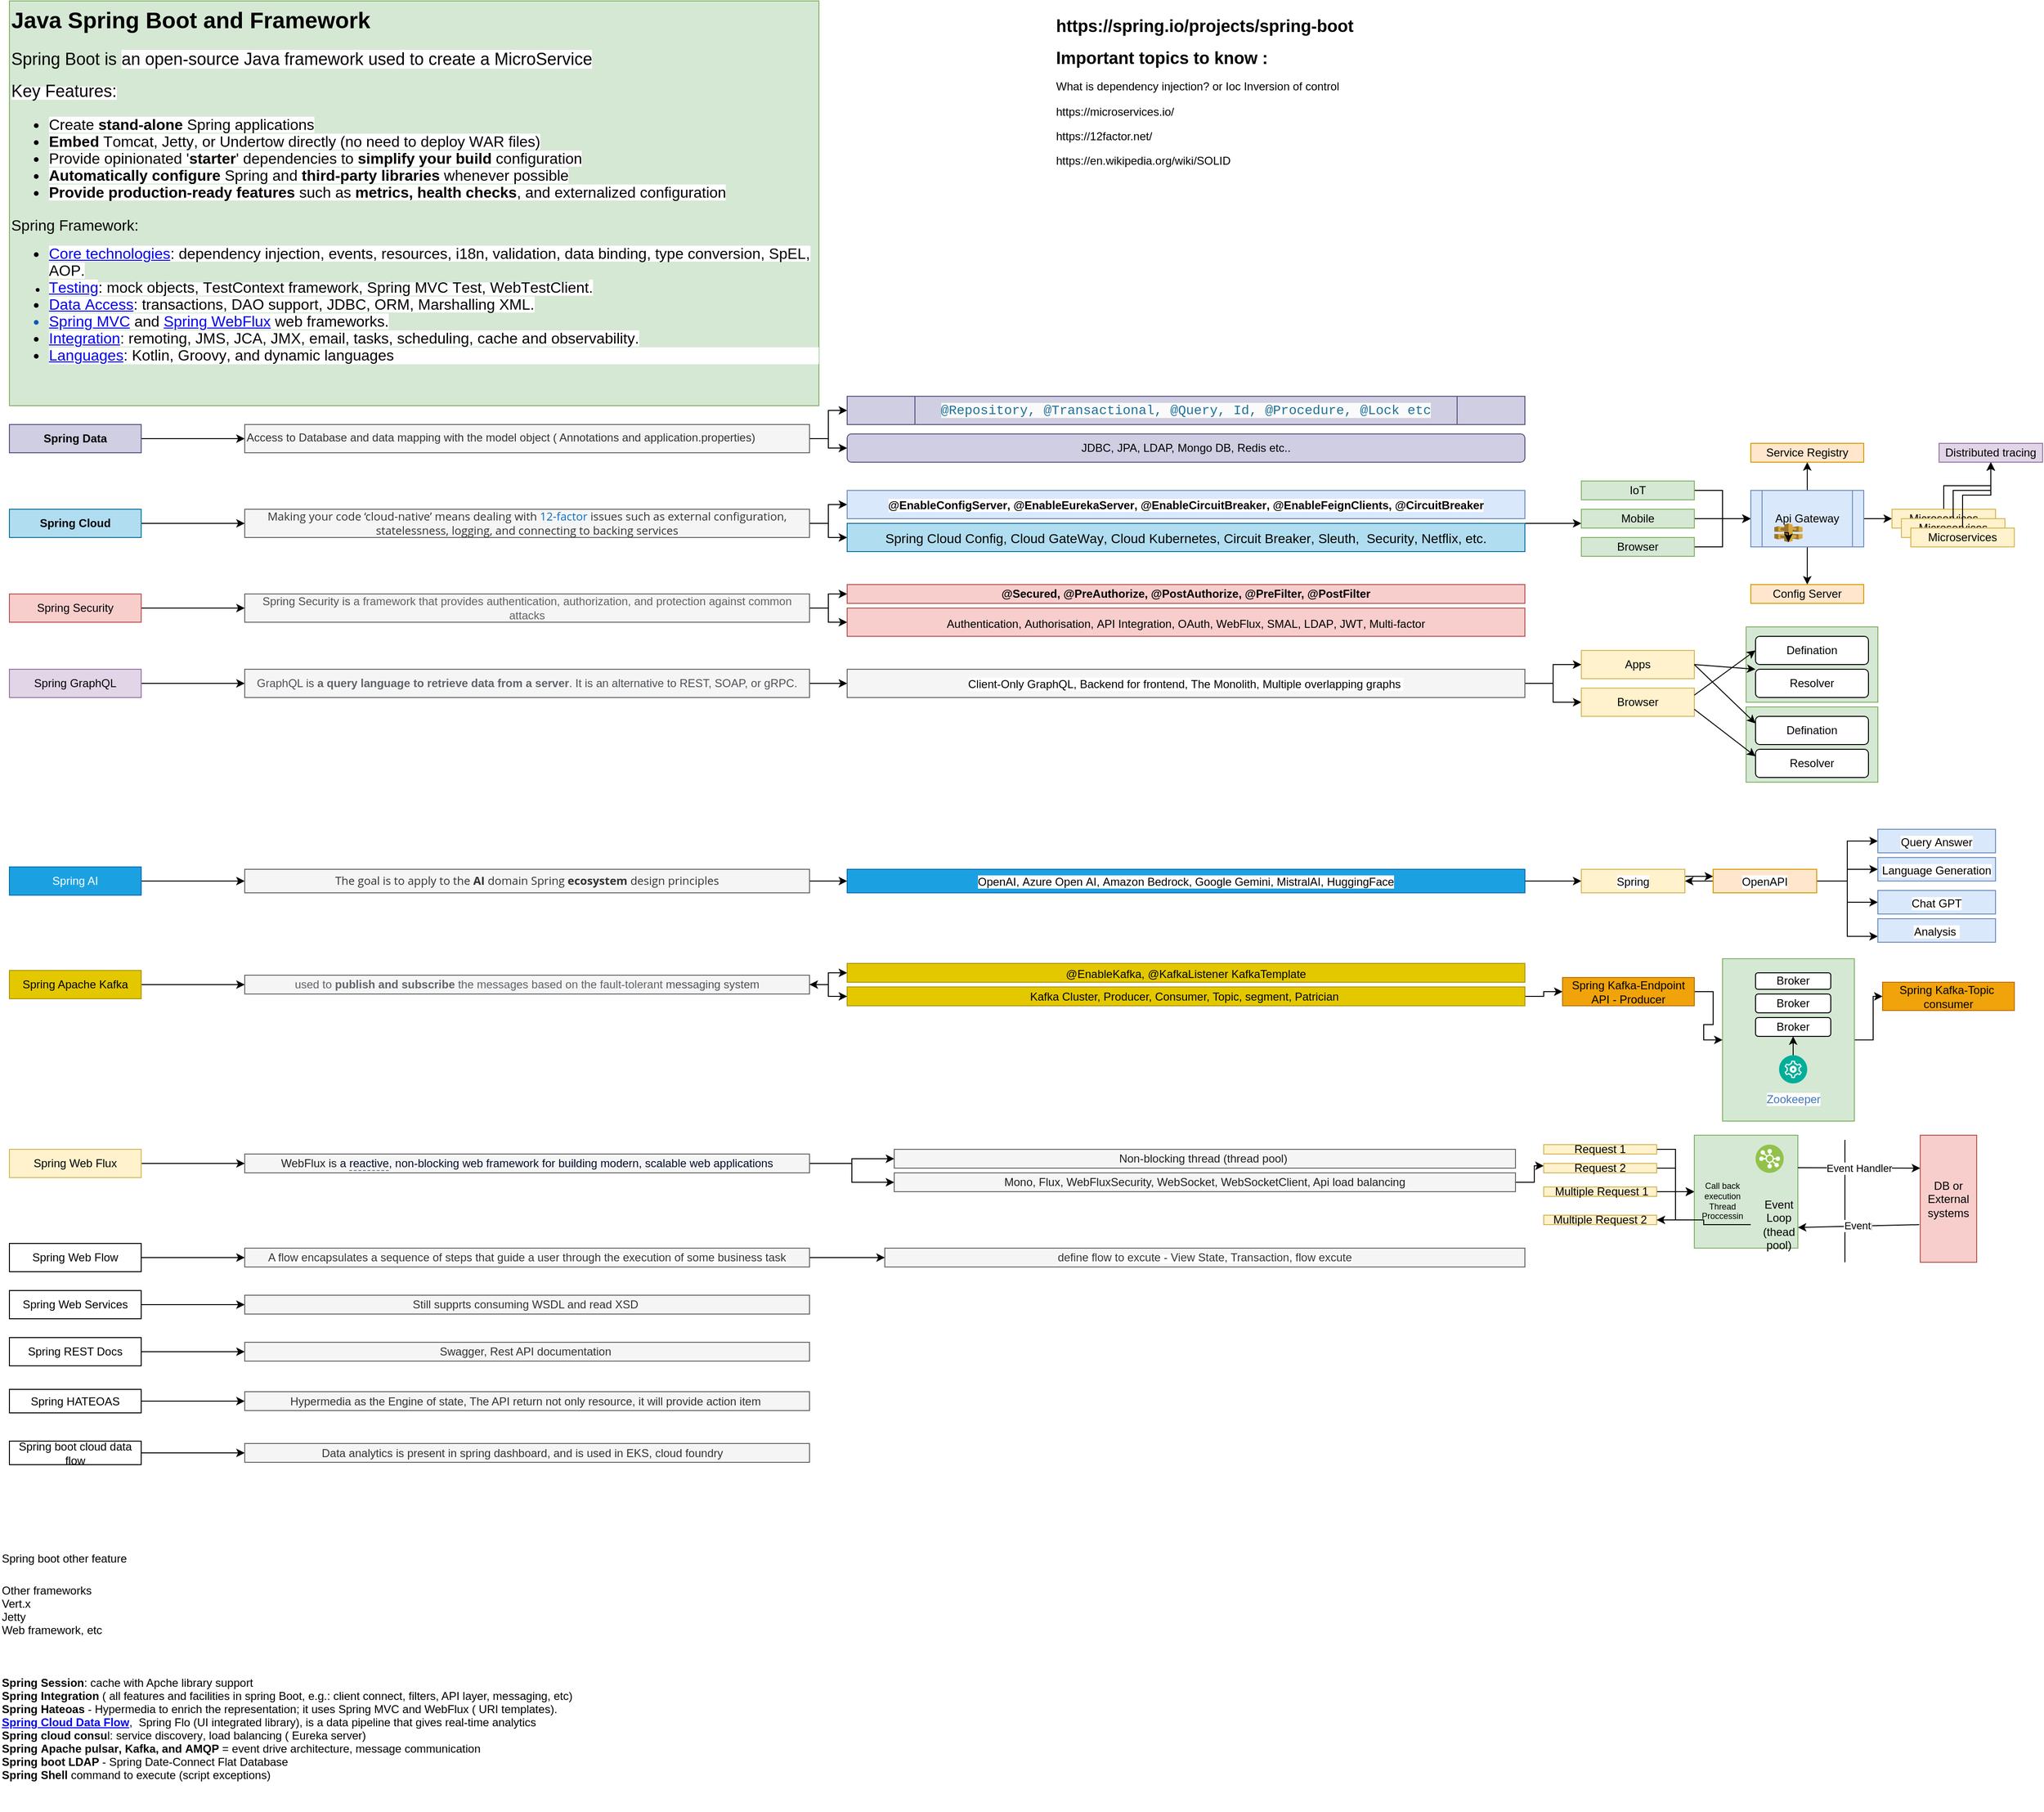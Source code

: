 <mxfile version="24.6.5" type="device">
  <diagram name="Page-1" id="FS7IFVuA1vIolX4sK2E3">
    <mxGraphModel dx="1314" dy="772" grid="1" gridSize="10" guides="1" tooltips="1" connect="1" arrows="1" fold="1" page="1" pageScale="1" pageWidth="2336" pageHeight="1654" math="0" shadow="0">
      <root>
        <mxCell id="0" />
        <mxCell id="1" parent="0" />
        <mxCell id="v_Z3cCieF8YGAFD-AxJz-1" value="&lt;h1 style=&quot;margin-top: 0px;&quot;&gt;&lt;span style=&quot;background-color: initial;&quot;&gt;Java Spring Boot and Framework&lt;/span&gt;&lt;/h1&gt;&lt;h1 style=&quot;margin-top: 0px; font-size: 18px;&quot;&gt;&lt;span style=&quot;font-weight: normal;&quot;&gt;&lt;font style=&quot;font-size: 18px;&quot;&gt;Spring Boot &lt;/font&gt;&lt;span style=&quot;&quot;&gt;is&amp;nbsp;&lt;/span&gt;&lt;span style=&quot;--tw-border-spacing-x: 0; --tw-border-spacing-y: 0; --tw-translate-x: 0; --tw-translate-y: 0; --tw-rotate: 0; --tw-skew-x: 0; --tw-skew-y: 0; --tw-scale-x: 1; --tw-scale-y: 1; --tw-pan-x: ; --tw-pan-y: ; --tw-pinch-zoom: ; --tw-scroll-snap-strictness: proximity; --tw-gradient-from-position: ; --tw-gradient-via-position: ; --tw-gradient-to-position: ; --tw-ordinal: ; --tw-slashed-zero: ; --tw-numeric-figure: ; --tw-numeric-spacing: ; --tw-numeric-fraction: ; --tw-ring-inset: ; --tw-ring-offset-width: 0px; --tw-ring-offset-color: #fff; --tw-ring-color: rgb(59 130 246 / .5); --tw-ring-offset-shadow: 0 0 #0000; --tw-ring-shadow: 0 0 #0000; --tw-shadow: 0 0 #0000; --tw-shadow-colored: 0 0 #0000; --tw-blur: ; --tw-brightness: ; --tw-contrast: ; --tw-grayscale: ; --tw-hue-rotate: ; --tw-invert: ; --tw-saturate: ; --tw-sepia: ; --tw-drop-shadow: ; --tw-backdrop-blur: ; --tw-backdrop-brightness: ; --tw-backdrop-contrast: ; --tw-backdrop-grayscale: ; --tw-backdrop-hue-rotate: ; --tw-backdrop-invert: ; --tw-backdrop-opacity: ; --tw-backdrop-saturate: ; --tw-backdrop-sepia: ; font-family: arial, sans-serif; background-color: rgb(255, 255, 255);&quot;&gt;an open-source Java framework used to create a &lt;/span&gt;&lt;span style=&quot;--tw-border-spacing-x: 0; --tw-border-spacing-y: 0; --tw-translate-x: 0; --tw-translate-y: 0; --tw-rotate: 0; --tw-skew-x: 0; --tw-skew-y: 0; --tw-scale-x: 1; --tw-scale-y: 1; --tw-pan-x: ; --tw-pan-y: ; --tw-pinch-zoom: ; --tw-scroll-snap-strictness: proximity; --tw-gradient-from-position: ; --tw-gradient-via-position: ; --tw-gradient-to-position: ; --tw-ordinal: ; --tw-slashed-zero: ; --tw-numeric-figure: ; --tw-numeric-spacing: ; --tw-numeric-fraction: ; --tw-ring-inset: ; --tw-ring-offset-width: 0px; --tw-ring-offset-color: #fff; --tw-ring-color: rgb(59 130 246 / .5); --tw-ring-offset-shadow: 0 0 #0000; --tw-ring-shadow: 0 0 #0000; --tw-shadow: 0 0 #0000; --tw-shadow-colored: 0 0 #0000; --tw-blur: ; --tw-brightness: ; --tw-contrast: ; --tw-grayscale: ; --tw-hue-rotate: ; --tw-invert: ; --tw-saturate: ; --tw-sepia: ; --tw-drop-shadow: ; --tw-backdrop-blur: ; --tw-backdrop-brightness: ; --tw-backdrop-contrast: ; --tw-backdrop-grayscale: ; --tw-backdrop-hue-rotate: ; --tw-backdrop-invert: ; --tw-backdrop-opacity: ; --tw-backdrop-saturate: ; --tw-backdrop-sepia: ; font-family: arial, sans-serif; background-color: rgb(255, 255, 255);&quot;&gt;&lt;font style=&quot;font-size: 18px;&quot;&gt;MicroService&lt;/font&gt;&lt;/span&gt;&lt;/span&gt;&lt;/h1&gt;&lt;div&gt;&lt;span style=&quot;font-weight: normal;&quot;&gt;&lt;span style=&quot;--tw-border-spacing-x: 0; --tw-border-spacing-y: 0; --tw-translate-x: 0; --tw-translate-y: 0; --tw-rotate: 0; --tw-skew-x: 0; --tw-skew-y: 0; --tw-scale-x: 1; --tw-scale-y: 1; --tw-pan-x: ; --tw-pan-y: ; --tw-pinch-zoom: ; --tw-scroll-snap-strictness: proximity; --tw-gradient-from-position: ; --tw-gradient-via-position: ; --tw-gradient-to-position: ; --tw-ordinal: ; --tw-slashed-zero: ; --tw-numeric-figure: ; --tw-numeric-spacing: ; --tw-numeric-fraction: ; --tw-ring-inset: ; --tw-ring-offset-width: 0px; --tw-ring-offset-color: #fff; --tw-ring-color: rgb(59 130 246 / .5); --tw-ring-offset-shadow: 0 0 #0000; --tw-ring-shadow: 0 0 #0000; --tw-shadow: 0 0 #0000; --tw-shadow-colored: 0 0 #0000; --tw-blur: ; --tw-brightness: ; --tw-contrast: ; --tw-grayscale: ; --tw-hue-rotate: ; --tw-invert: ; --tw-saturate: ; --tw-sepia: ; --tw-drop-shadow: ; --tw-backdrop-blur: ; --tw-backdrop-brightness: ; --tw-backdrop-contrast: ; --tw-backdrop-grayscale: ; --tw-backdrop-hue-rotate: ; --tw-backdrop-invert: ; --tw-backdrop-opacity: ; --tw-backdrop-saturate: ; --tw-backdrop-sepia: ; font-family: arial, sans-serif; background-color: rgb(255, 255, 255);&quot;&gt;&lt;font style=&quot;font-size: 18px;&quot;&gt;Key Features:&lt;/font&gt;&lt;/span&gt;&lt;/span&gt;&lt;/div&gt;&lt;div&gt;&lt;ul style=&quot;font-size: medium;&quot; class=&quot;ul1&quot;&gt;&lt;li style=&quot;margin: 0px; font-variant-numeric: normal; font-variant-east-asian: normal; font-variant-alternates: normal; font-kerning: auto; font-optical-sizing: auto; font-feature-settings: normal; font-variation-settings: normal; font-variant-position: normal; font-stretch: normal; font-size: 16px; line-height: normal; -webkit-text-stroke: rgb(0, 0, 0);&quot; class=&quot;li1&quot;&gt;&lt;span style=&quot;background-color: rgb(255, 255, 255);&quot; class=&quot;s1&quot;&gt;&lt;/span&gt;&lt;span style=&quot;font-kerning: none; background-color: rgb(255, 255, 255);&quot; class=&quot;s2&quot;&gt;Create &lt;b&gt;stand-alone&lt;/b&gt; Spring applications&lt;/span&gt;&lt;/li&gt;&lt;li style=&quot;margin: 0px; font-variant-numeric: normal; font-variant-east-asian: normal; font-variant-alternates: normal; font-kerning: auto; font-optical-sizing: auto; font-feature-settings: normal; font-variation-settings: normal; font-variant-position: normal; font-stretch: normal; font-size: 16px; line-height: normal; -webkit-text-stroke: rgb(0, 0, 0);&quot; class=&quot;li1&quot;&gt;&lt;span style=&quot;background-color: rgb(255, 255, 255);&quot; class=&quot;s3&quot;&gt;&lt;/span&gt;&lt;span style=&quot;font-kerning: none; background-color: rgb(255, 255, 255);&quot; class=&quot;s2&quot;&gt;&lt;b&gt;Embed&lt;/b&gt; Tomcat, Jetty, or Undertow directly (no need to deploy WAR files)&lt;/span&gt;&lt;/li&gt;&lt;li style=&quot;margin: 0px; font-variant-numeric: normal; font-variant-east-asian: normal; font-variant-alternates: normal; font-kerning: auto; font-optical-sizing: auto; font-feature-settings: normal; font-variation-settings: normal; font-variant-position: normal; font-stretch: normal; font-size: 16px; line-height: normal; -webkit-text-stroke: rgb(0, 0, 0);&quot; class=&quot;li1&quot;&gt;&lt;span style=&quot;background-color: rgb(255, 255, 255);&quot; class=&quot;s3&quot;&gt;&lt;/span&gt;&lt;span style=&quot;font-kerning: none; background-color: rgb(255, 255, 255);&quot; class=&quot;s2&quot;&gt;Provide opinionated &#39;&lt;b&gt;starter&lt;/b&gt;&#39; dependencies to &lt;b&gt;simplify your build&lt;/b&gt; configuration&lt;/span&gt;&lt;/li&gt;&lt;li style=&quot;margin: 0px; font-variant-numeric: normal; font-variant-east-asian: normal; font-variant-alternates: normal; font-kerning: auto; font-optical-sizing: auto; font-feature-settings: normal; font-variation-settings: normal; font-variant-position: normal; font-stretch: normal; font-size: 16px; line-height: normal; -webkit-text-stroke: rgb(0, 0, 0);&quot; class=&quot;li1&quot;&gt;&lt;span style=&quot;background-color: rgb(255, 255, 255);&quot; class=&quot;s3&quot;&gt;&lt;/span&gt;&lt;span style=&quot;font-kerning: none; background-color: rgb(255, 255, 255);&quot; class=&quot;s2&quot;&gt;&lt;b&gt;Automatically configure&lt;/b&gt; Spring and &lt;b&gt;third-party libraries&lt;/b&gt; whenever possible&lt;/span&gt;&lt;/li&gt;&lt;li style=&quot;margin: 0px; font-variant-numeric: normal; font-variant-east-asian: normal; font-variant-alternates: normal; font-kerning: auto; font-optical-sizing: auto; font-feature-settings: normal; font-variation-settings: normal; font-variant-position: normal; font-stretch: normal; font-size: 16px; line-height: normal; -webkit-text-stroke: rgb(0, 0, 0);&quot; class=&quot;li1&quot;&gt;&lt;span style=&quot;background-color: rgb(255, 255, 255);&quot; class=&quot;s3&quot;&gt;&lt;/span&gt;&lt;span style=&quot;font-kerning: none; background-color: rgb(255, 255, 255);&quot; class=&quot;s2&quot;&gt;&lt;b&gt;Provide production-ready features&lt;/b&gt; such as &lt;b&gt;metrics, health checks&lt;/b&gt;, and externalized configuration&lt;/span&gt;&lt;/li&gt;&lt;/ul&gt;&lt;div&gt;&lt;span style=&quot;font-size: 16px;&quot;&gt;Spring Framework:&amp;nbsp;&lt;/span&gt;&lt;/div&gt;&lt;/div&gt;&lt;ul style=&quot;&quot; class=&quot;ul1&quot;&gt;&lt;li style=&quot;font-size: 16px; margin: 0px; font-variant-numeric: normal; font-variant-east-asian: normal; font-variant-alternates: normal; font-kerning: auto; font-optical-sizing: auto; font-feature-settings: normal; font-variation-settings: normal; font-variant-position: normal; font-stretch: normal; line-height: normal; -webkit-text-stroke: rgb(0, 0, 0);&quot; class=&quot;li1&quot;&gt;&lt;span style=&quot;color: rgb(14, 86, 182); background-color: rgb(255, 255, 255);&quot; class=&quot;s1&quot;&gt;&lt;a href=&quot;https://docs.spring.io/spring-framework/reference/core.html&quot;&gt;&lt;span style=&quot;font-kerning: none; -webkit-text-stroke-color: rgb(14, 86, 182);&quot; class=&quot;s2&quot;&gt;Core technologies&lt;/span&gt;&lt;/a&gt;&lt;/span&gt;&lt;span style=&quot;font-kerning: none; background-color: rgb(255, 255, 255);&quot; class=&quot;s3&quot;&gt;: dependency injection, events, resources, i18n, validation, data binding, type conversion, SpEL, AOP.&lt;/span&gt;&lt;/li&gt;&lt;li style=&quot;margin: 0px; font-variant-numeric: normal; font-variant-east-asian: normal; font-variant-alternates: normal; font-kerning: auto; font-optical-sizing: auto; font-feature-settings: normal; font-variation-settings: normal; font-variant-position: normal; font-stretch: normal; line-height: normal; -webkit-text-stroke-width: initial;&quot; class=&quot;li1&quot;&gt;&lt;span style=&quot;font-size: 16px; -webkit-text-stroke-color: rgb(0, 0, 0); color: rgb(14, 86, 182); background-color: rgb(255, 255, 255);&quot; class=&quot;s4&quot;&gt;&lt;a href=&quot;https://docs.spring.io/spring-framework/reference/testing.html#testing&quot;&gt;&lt;span style=&quot;font-kerning: none; -webkit-text-stroke-color: rgb(14, 86, 182);&quot; class=&quot;s2&quot;&gt;Testing&lt;/span&gt;&lt;/a&gt;&lt;/span&gt;&lt;span style=&quot;font-kerning: none; background-color: rgb(255, 255, 255);&quot; class=&quot;s3&quot;&gt;&lt;span style=&quot;font-size: 16px;&quot;&gt;: mock objects, TestContext framework, Spring MVC Test, WebTestClient&lt;/span&gt;&lt;/span&gt;&lt;span style=&quot;font-size: 16px; -webkit-text-stroke-color: rgb(0, 0, 0); font-kerning: none; background-color: rgb(255, 255, 255);&quot; class=&quot;s3&quot;&gt;.&lt;/span&gt;&lt;/li&gt;&lt;li style=&quot;font-size: 16px; margin: 0px; font-variant-numeric: normal; font-variant-east-asian: normal; font-variant-alternates: normal; font-kerning: auto; font-optical-sizing: auto; font-feature-settings: normal; font-variation-settings: normal; font-variant-position: normal; font-stretch: normal; line-height: normal; -webkit-text-stroke: rgb(0, 0, 0);&quot; class=&quot;li1&quot;&gt;&lt;span style=&quot;color: rgb(14, 86, 182); background-color: rgb(255, 255, 255);&quot; class=&quot;s4&quot;&gt;&lt;a href=&quot;https://docs.spring.io/spring-framework/reference/data-access.html&quot;&gt;&lt;span style=&quot;font-kerning: none; -webkit-text-stroke-color: rgb(14, 86, 182);&quot; class=&quot;s2&quot;&gt;Data Access&lt;/span&gt;&lt;/a&gt;&lt;/span&gt;&lt;span style=&quot;font-kerning: none; background-color: rgb(255, 255, 255);&quot; class=&quot;s3&quot;&gt;: transactions, DAO support, JDBC, ORM, Marshalling XML.&lt;/span&gt;&lt;/li&gt;&lt;li style=&quot;font-size: 16px; margin: 0px; font-variant-numeric: normal; font-variant-east-asian: normal; font-variant-alternates: normal; font-kerning: auto; font-optical-sizing: auto; font-feature-settings: normal; font-variation-settings: normal; font-variant-position: normal; font-stretch: normal; line-height: normal; color: rgb(14, 86, 182); -webkit-text-stroke: rgb(0, 0, 0);&quot; class=&quot;li2&quot;&gt;&lt;span style=&quot;background-color: rgb(255, 255, 255);&quot; class=&quot;s6&quot;&gt;&lt;a href=&quot;https://docs.spring.io/spring-framework/reference/web.html&quot;&gt;&lt;span style=&quot;font-kerning: none; -webkit-text-stroke-color: rgb(14, 86, 182);&quot; class=&quot;s2&quot;&gt;Spring MVC&lt;/span&gt;&lt;/a&gt;&lt;/span&gt;&lt;span style=&quot;font-kerning: none; color: rgb(0, 0, 0); background-color: rgb(255, 255, 255);&quot; class=&quot;s7&quot;&gt;&amp;nbsp;and&amp;nbsp;&lt;a href=&quot;https://docs.spring.io/spring-framework/reference/web-reactive.html&quot;&gt;&lt;span style=&quot;font-kerning: none; -webkit-text-stroke-color: rgb(14, 86, 182);&quot; class=&quot;s2&quot;&gt;Spring WebFlux&lt;/span&gt;&lt;/a&gt;&amp;nbsp;web frameworks.&lt;/span&gt;&lt;/li&gt;&lt;li style=&quot;font-size: 16px; margin: 0px; font-variant-numeric: normal; font-variant-east-asian: normal; font-variant-alternates: normal; font-kerning: auto; font-optical-sizing: auto; font-feature-settings: normal; font-variation-settings: normal; font-variant-position: normal; font-stretch: normal; line-height: normal; -webkit-text-stroke: rgb(0, 0, 0);&quot; class=&quot;li1&quot;&gt;&lt;span style=&quot;color: rgb(14, 86, 182); background-color: rgb(255, 255, 255);&quot; class=&quot;s4&quot;&gt;&lt;a href=&quot;https://docs.spring.io/spring-framework/reference/integration.html&quot;&gt;&lt;span style=&quot;font-kerning: none; -webkit-text-stroke-color: rgb(14, 86, 182);&quot; class=&quot;s2&quot;&gt;Integration&lt;/span&gt;&lt;/a&gt;&lt;/span&gt;&lt;span style=&quot;font-kerning: none; background-color: rgb(255, 255, 255);&quot; class=&quot;s3&quot;&gt;: remoting, JMS, JCA, JMX, email, tasks, scheduling, cache and observability.&lt;/span&gt;&lt;/li&gt;&lt;li style=&quot;font-size: 16px; margin: 0px; font-variant-numeric: normal; font-variant-east-asian: normal; font-variant-alternates: normal; font-kerning: auto; font-optical-sizing: auto; font-feature-settings: normal; font-variation-settings: normal; font-variant-position: normal; font-stretch: normal; line-height: normal; -webkit-text-stroke: rgb(0, 0, 0); background-color: rgb(255, 255, 255);&quot; class=&quot;li3&quot;&gt;&lt;span style=&quot;color: rgb(14, 86, 182);&quot; class=&quot;s8&quot;&gt;&lt;a href=&quot;https://docs.spring.io/spring-framework/reference/languages.html&quot;&gt;&lt;span style=&quot;font-kerning: none; -webkit-text-stroke-color: rgb(14, 86, 182);&quot; class=&quot;s2&quot;&gt;Languages&lt;/span&gt;&lt;/a&gt;&lt;/span&gt;&lt;span style=&quot;font-kerning: none;&quot; class=&quot;s9&quot;&gt;: Kotlin, Groovy, and dynamic languages&lt;/span&gt;&lt;/li&gt;&lt;/ul&gt;&lt;div&gt;&lt;span style=&quot;font-size: 16px;&quot;&gt;&lt;br&gt;&lt;/span&gt;&lt;/div&gt;" style="text;html=1;whiteSpace=wrap;overflow=hidden;rounded=0;fillColor=#d5e8d4;strokeColor=#82b366;gradientColor=none;" parent="1" vertex="1">
          <mxGeometry x="30" y="40" width="860" height="430" as="geometry" />
        </mxCell>
        <mxCell id="v_Z3cCieF8YGAFD-AxJz-18" value="" style="edgeStyle=orthogonalEdgeStyle;rounded=0;orthogonalLoop=1;jettySize=auto;html=1;" parent="1" source="v_Z3cCieF8YGAFD-AxJz-2" target="v_Z3cCieF8YGAFD-AxJz-17" edge="1">
          <mxGeometry relative="1" as="geometry" />
        </mxCell>
        <mxCell id="v_Z3cCieF8YGAFD-AxJz-2" value="&lt;b&gt;Spring Data&lt;/b&gt;" style="rounded=0;whiteSpace=wrap;html=1;fillColor=#d0cee2;strokeColor=#56517e;" parent="1" vertex="1">
          <mxGeometry x="30" y="490" width="140" height="30" as="geometry" />
        </mxCell>
        <mxCell id="v_Z3cCieF8YGAFD-AxJz-24" value="" style="edgeStyle=orthogonalEdgeStyle;rounded=0;orthogonalLoop=1;jettySize=auto;html=1;" parent="1" source="v_Z3cCieF8YGAFD-AxJz-5" target="v_Z3cCieF8YGAFD-AxJz-23" edge="1">
          <mxGeometry relative="1" as="geometry" />
        </mxCell>
        <mxCell id="v_Z3cCieF8YGAFD-AxJz-5" value="&lt;b&gt;Spring Cloud&lt;/b&gt;" style="rounded=0;whiteSpace=wrap;html=1;fillColor=#b1ddf0;strokeColor=#10739e;" parent="1" vertex="1">
          <mxGeometry x="30" y="580" width="140" height="30" as="geometry" />
        </mxCell>
        <mxCell id="v_Z3cCieF8YGAFD-AxJz-51" value="" style="edgeStyle=orthogonalEdgeStyle;rounded=0;orthogonalLoop=1;jettySize=auto;html=1;" parent="1" source="v_Z3cCieF8YGAFD-AxJz-6" target="v_Z3cCieF8YGAFD-AxJz-50" edge="1">
          <mxGeometry relative="1" as="geometry" />
        </mxCell>
        <mxCell id="v_Z3cCieF8YGAFD-AxJz-6" value="Spring Security" style="rounded=0;whiteSpace=wrap;html=1;fillColor=#f8cecc;strokeColor=#b85450;" parent="1" vertex="1">
          <mxGeometry x="30" y="670" width="140" height="30" as="geometry" />
        </mxCell>
        <mxCell id="v_Z3cCieF8YGAFD-AxJz-59" value="" style="edgeStyle=orthogonalEdgeStyle;rounded=0;orthogonalLoop=1;jettySize=auto;html=1;" parent="1" source="v_Z3cCieF8YGAFD-AxJz-7" target="v_Z3cCieF8YGAFD-AxJz-57" edge="1">
          <mxGeometry relative="1" as="geometry" />
        </mxCell>
        <mxCell id="v_Z3cCieF8YGAFD-AxJz-7" value="Spring GraphQL" style="rounded=0;whiteSpace=wrap;html=1;fillColor=#e1d5e7;strokeColor=#9673a6;" parent="1" vertex="1">
          <mxGeometry x="30" y="750" width="140" height="30" as="geometry" />
        </mxCell>
        <mxCell id="v_Z3cCieF8YGAFD-AxJz-88" value="" style="edgeStyle=orthogonalEdgeStyle;rounded=0;orthogonalLoop=1;jettySize=auto;html=1;" parent="1" source="v_Z3cCieF8YGAFD-AxJz-8" target="v_Z3cCieF8YGAFD-AxJz-87" edge="1">
          <mxGeometry relative="1" as="geometry" />
        </mxCell>
        <mxCell id="v_Z3cCieF8YGAFD-AxJz-8" value="Spring HATEOAS" style="rounded=0;whiteSpace=wrap;html=1;" parent="1" vertex="1">
          <mxGeometry x="30" y="1515" width="140" height="25" as="geometry" />
        </mxCell>
        <mxCell id="v_Z3cCieF8YGAFD-AxJz-91" value="" style="edgeStyle=orthogonalEdgeStyle;rounded=0;orthogonalLoop=1;jettySize=auto;html=1;" parent="1" source="v_Z3cCieF8YGAFD-AxJz-9" target="v_Z3cCieF8YGAFD-AxJz-90" edge="1">
          <mxGeometry relative="1" as="geometry" />
        </mxCell>
        <mxCell id="v_Z3cCieF8YGAFD-AxJz-9" value="Spring AI" style="rounded=0;whiteSpace=wrap;html=1;fillColor=#1ba1e2;fontColor=#ffffff;strokeColor=#006EAF;" parent="1" vertex="1">
          <mxGeometry x="30" y="960" width="140" height="30" as="geometry" />
        </mxCell>
        <mxCell id="v_Z3cCieF8YGAFD-AxJz-110" value="" style="edgeStyle=orthogonalEdgeStyle;rounded=0;orthogonalLoop=1;jettySize=auto;html=1;" parent="1" source="v_Z3cCieF8YGAFD-AxJz-10" target="v_Z3cCieF8YGAFD-AxJz-109" edge="1">
          <mxGeometry relative="1" as="geometry" />
        </mxCell>
        <mxCell id="v_Z3cCieF8YGAFD-AxJz-10" value="Spring Apache Kafka" style="rounded=0;whiteSpace=wrap;html=1;fillColor=#e3c800;fontColor=#000000;strokeColor=#B09500;" parent="1" vertex="1">
          <mxGeometry x="30" y="1070" width="140" height="30" as="geometry" />
        </mxCell>
        <mxCell id="v_Z3cCieF8YGAFD-AxJz-135" value="" style="edgeStyle=orthogonalEdgeStyle;rounded=0;orthogonalLoop=1;jettySize=auto;html=1;" parent="1" source="v_Z3cCieF8YGAFD-AxJz-11" target="v_Z3cCieF8YGAFD-AxJz-134" edge="1">
          <mxGeometry relative="1" as="geometry" />
        </mxCell>
        <mxCell id="v_Z3cCieF8YGAFD-AxJz-11" value="Spring Web Flow" style="rounded=0;whiteSpace=wrap;html=1;" parent="1" vertex="1">
          <mxGeometry x="30" y="1360" width="140" height="30" as="geometry" />
        </mxCell>
        <mxCell id="v_Z3cCieF8YGAFD-AxJz-139" value="" style="edgeStyle=orthogonalEdgeStyle;rounded=0;orthogonalLoop=1;jettySize=auto;html=1;" parent="1" source="v_Z3cCieF8YGAFD-AxJz-12" target="v_Z3cCieF8YGAFD-AxJz-138" edge="1">
          <mxGeometry relative="1" as="geometry" />
        </mxCell>
        <mxCell id="v_Z3cCieF8YGAFD-AxJz-12" value="Spring Web Services" style="rounded=0;whiteSpace=wrap;html=1;" parent="1" vertex="1">
          <mxGeometry x="30" y="1410" width="140" height="30" as="geometry" />
        </mxCell>
        <mxCell id="v_Z3cCieF8YGAFD-AxJz-141" value="" style="edgeStyle=orthogonalEdgeStyle;rounded=0;orthogonalLoop=1;jettySize=auto;html=1;" parent="1" source="v_Z3cCieF8YGAFD-AxJz-13" target="v_Z3cCieF8YGAFD-AxJz-140" edge="1">
          <mxGeometry relative="1" as="geometry" />
        </mxCell>
        <mxCell id="v_Z3cCieF8YGAFD-AxJz-13" value="Spring Web Flux" style="rounded=0;whiteSpace=wrap;html=1;fillColor=#fff2cc;strokeColor=#d6b656;" parent="1" vertex="1">
          <mxGeometry x="30" y="1260" width="140" height="30" as="geometry" />
        </mxCell>
        <mxCell id="v_Z3cCieF8YGAFD-AxJz-20" value="" style="edgeStyle=orthogonalEdgeStyle;rounded=0;orthogonalLoop=1;jettySize=auto;html=1;" parent="1" source="v_Z3cCieF8YGAFD-AxJz-17" target="v_Z3cCieF8YGAFD-AxJz-19" edge="1">
          <mxGeometry relative="1" as="geometry" />
        </mxCell>
        <mxCell id="v_Z3cCieF8YGAFD-AxJz-22" value="" style="edgeStyle=orthogonalEdgeStyle;rounded=0;orthogonalLoop=1;jettySize=auto;html=1;" parent="1" source="v_Z3cCieF8YGAFD-AxJz-17" target="v_Z3cCieF8YGAFD-AxJz-21" edge="1">
          <mxGeometry relative="1" as="geometry" />
        </mxCell>
        <mxCell id="v_Z3cCieF8YGAFD-AxJz-17" value="&lt;h6 style=&quot;text-align: center; margin-top: 0px;&quot;&gt;&lt;span style=&quot;background-color: initial; font-size: 12px; font-weight: normal;&quot;&gt;Access to Database and data mapping with the model object ( Annotations and application.properties)&lt;/span&gt;&lt;/h6&gt;" style="text;html=1;whiteSpace=wrap;overflow=hidden;rounded=0;fillColor=#f5f5f5;fontColor=#333333;strokeColor=#666666;" parent="1" vertex="1">
          <mxGeometry x="280" y="490" width="600" height="30" as="geometry" />
        </mxCell>
        <mxCell id="v_Z3cCieF8YGAFD-AxJz-19" value="&lt;span style=&quot;color: rgb(31, 113, 153); font-family: &amp;quot;Source Code Pro&amp;quot;, Consolas, &amp;quot;Bitstream Vera Sans Mono&amp;quot;, &amp;quot;Courier New&amp;quot;, Courier, monospace; font-size: 14px; text-align: start; white-space-collapse: preserve; background-color: rgb(250, 250, 250);&quot;&gt;@Repository, &lt;/span&gt;&lt;span style=&quot;color: rgb(31, 113, 153); font-family: &amp;quot;Source Code Pro&amp;quot;, Consolas, &amp;quot;Bitstream Vera Sans Mono&amp;quot;, &amp;quot;Courier New&amp;quot;, Courier, monospace; font-size: 14px; text-align: start; white-space-collapse: preserve; background-color: rgb(250, 250, 250);&quot;&gt;@Transactional, @Query, Id, @Procedure, @Lock etc&lt;/span&gt;" style="shape=process;whiteSpace=wrap;html=1;backgroundOutline=1;fillColor=#d0cee2;strokeColor=#56517e;" parent="1" vertex="1">
          <mxGeometry x="920" y="460" width="720" height="30" as="geometry" />
        </mxCell>
        <mxCell id="v_Z3cCieF8YGAFD-AxJz-21" value="JDBC, JPA, LDAP, Mongo DB, Redis etc.." style="rounded=1;whiteSpace=wrap;html=1;fillColor=#d0cee2;strokeColor=#56517e;" parent="1" vertex="1">
          <mxGeometry x="920" y="500" width="720" height="30" as="geometry" />
        </mxCell>
        <mxCell id="v_Z3cCieF8YGAFD-AxJz-28" value="" style="edgeStyle=orthogonalEdgeStyle;rounded=0;orthogonalLoop=1;jettySize=auto;html=1;" parent="1" source="v_Z3cCieF8YGAFD-AxJz-23" target="v_Z3cCieF8YGAFD-AxJz-27" edge="1">
          <mxGeometry relative="1" as="geometry" />
        </mxCell>
        <mxCell id="v_Z3cCieF8YGAFD-AxJz-61" value="" style="edgeStyle=orthogonalEdgeStyle;rounded=0;orthogonalLoop=1;jettySize=auto;html=1;" parent="1" source="v_Z3cCieF8YGAFD-AxJz-23" target="v_Z3cCieF8YGAFD-AxJz-60" edge="1">
          <mxGeometry relative="1" as="geometry" />
        </mxCell>
        <mxCell id="v_Z3cCieF8YGAFD-AxJz-23" value="&lt;font style=&quot;font-size: 12px;&quot;&gt;&lt;span style=&quot;font-family: &amp;quot;Open Sans&amp;quot;, sans-serif; text-align: start;&quot;&gt;Making your code ‘cloud-native’ means dealing with&amp;nbsp;&lt;/span&gt;&lt;a style=&quot;box-sizing: inherit; color: rgb(8, 109, 195); cursor: pointer; text-decoration-line: none; display: inline-block; position: relative; font-family: &amp;quot;Open Sans&amp;quot;, sans-serif; text-align: start;&quot; name=&quot;&amp;amp;lpos=apps_scodevmw : 39&quot; href=&quot;https://12factor.net/&quot;&gt;12-factor&lt;/a&gt;&lt;span style=&quot;font-family: &amp;quot;Open Sans&amp;quot;, sans-serif; text-align: start;&quot;&gt;&amp;nbsp;issues such as external configuration, statelessness, logging, and connecting to backing services&lt;/span&gt;&lt;/font&gt;" style="rounded=0;whiteSpace=wrap;html=1;fillColor=#f5f5f5;fontColor=#333333;strokeColor=#666666;" parent="1" vertex="1">
          <mxGeometry x="280" y="580" width="600" height="30" as="geometry" />
        </mxCell>
        <mxCell id="v_Z3cCieF8YGAFD-AxJz-30" value="" style="edgeStyle=orthogonalEdgeStyle;rounded=0;orthogonalLoop=1;jettySize=auto;html=1;" parent="1" edge="1">
          <mxGeometry relative="1" as="geometry">
            <mxPoint x="1560" y="595" as="sourcePoint" />
            <mxPoint x="1700" y="595" as="targetPoint" />
          </mxGeometry>
        </mxCell>
        <mxCell id="v_Z3cCieF8YGAFD-AxJz-27" value="&lt;p style=&quot;margin: 0px; font-variant-numeric: normal; font-variant-east-asian: normal; font-variant-alternates: normal; font-kerning: auto; font-optical-sizing: auto; font-feature-settings: normal; font-variation-settings: normal; font-variant-position: normal; font-stretch: normal; font-size: 14px; line-height: normal; -webkit-text-stroke-color: rgb(0, 0, 0); text-align: start;&quot; class=&quot;p1&quot;&gt;&lt;span style=&quot;font-kerning: none;&quot; class=&quot;s1&quot;&gt;Spring Cloud Config, Cloud GateWay, Cloud Kubernetes, Circuit Breaker, Sleuth,&lt;span class=&quot;Apple-converted-space&quot;&gt;&amp;nbsp; &lt;/span&gt;Security, Netflix, etc.&lt;/span&gt;&lt;/p&gt;" style="whiteSpace=wrap;html=1;rounded=0;fillColor=#b1ddf0;strokeColor=#10739e;" parent="1" vertex="1">
          <mxGeometry x="920" y="595" width="720" height="30" as="geometry" />
        </mxCell>
        <mxCell id="v_Z3cCieF8YGAFD-AxJz-37" value="" style="edgeStyle=orthogonalEdgeStyle;rounded=0;orthogonalLoop=1;jettySize=auto;html=1;" parent="1" source="v_Z3cCieF8YGAFD-AxJz-31" target="v_Z3cCieF8YGAFD-AxJz-34" edge="1">
          <mxGeometry relative="1" as="geometry" />
        </mxCell>
        <mxCell id="v_Z3cCieF8YGAFD-AxJz-31" value="Mobile" style="rounded=0;whiteSpace=wrap;html=1;fillColor=#d5e8d4;strokeColor=#82b366;" parent="1" vertex="1">
          <mxGeometry x="1700" y="580" width="120" height="20" as="geometry" />
        </mxCell>
        <mxCell id="v_Z3cCieF8YGAFD-AxJz-35" value="" style="edgeStyle=orthogonalEdgeStyle;rounded=0;orthogonalLoop=1;jettySize=auto;html=1;" parent="1" source="v_Z3cCieF8YGAFD-AxJz-32" target="v_Z3cCieF8YGAFD-AxJz-34" edge="1">
          <mxGeometry relative="1" as="geometry" />
        </mxCell>
        <mxCell id="v_Z3cCieF8YGAFD-AxJz-32" value="IoT" style="rounded=0;whiteSpace=wrap;html=1;fillColor=#d5e8d4;strokeColor=#82b366;" parent="1" vertex="1">
          <mxGeometry x="1700" y="550" width="120" height="20" as="geometry" />
        </mxCell>
        <mxCell id="v_Z3cCieF8YGAFD-AxJz-36" value="" style="edgeStyle=orthogonalEdgeStyle;rounded=0;orthogonalLoop=1;jettySize=auto;html=1;" parent="1" source="v_Z3cCieF8YGAFD-AxJz-33" target="v_Z3cCieF8YGAFD-AxJz-34" edge="1">
          <mxGeometry relative="1" as="geometry" />
        </mxCell>
        <mxCell id="v_Z3cCieF8YGAFD-AxJz-33" value="Browser" style="rounded=0;whiteSpace=wrap;html=1;fillColor=#d5e8d4;strokeColor=#82b366;" parent="1" vertex="1">
          <mxGeometry x="1700" y="610" width="120" height="20" as="geometry" />
        </mxCell>
        <mxCell id="v_Z3cCieF8YGAFD-AxJz-39" value="" style="edgeStyle=orthogonalEdgeStyle;rounded=0;orthogonalLoop=1;jettySize=auto;html=1;" parent="1" source="v_Z3cCieF8YGAFD-AxJz-34" target="v_Z3cCieF8YGAFD-AxJz-38" edge="1">
          <mxGeometry relative="1" as="geometry" />
        </mxCell>
        <mxCell id="v_Z3cCieF8YGAFD-AxJz-41" value="" style="edgeStyle=orthogonalEdgeStyle;rounded=0;orthogonalLoop=1;jettySize=auto;html=1;" parent="1" source="v_Z3cCieF8YGAFD-AxJz-34" target="v_Z3cCieF8YGAFD-AxJz-40" edge="1">
          <mxGeometry relative="1" as="geometry" />
        </mxCell>
        <mxCell id="v_Z3cCieF8YGAFD-AxJz-43" value="" style="edgeStyle=orthogonalEdgeStyle;rounded=0;orthogonalLoop=1;jettySize=auto;html=1;" parent="1" source="v_Z3cCieF8YGAFD-AxJz-34" target="v_Z3cCieF8YGAFD-AxJz-42" edge="1">
          <mxGeometry relative="1" as="geometry" />
        </mxCell>
        <mxCell id="v_Z3cCieF8YGAFD-AxJz-34" value="Api Gateway" style="shape=process;whiteSpace=wrap;html=1;backgroundOutline=1;rounded=0;fillColor=#dae8fc;strokeColor=#6c8ebf;" parent="1" vertex="1">
          <mxGeometry x="1880" y="560" width="120" height="60" as="geometry" />
        </mxCell>
        <mxCell id="v_Z3cCieF8YGAFD-AxJz-38" value="Service Registry" style="whiteSpace=wrap;html=1;rounded=0;fillColor=#ffe6cc;strokeColor=#d79b00;" parent="1" vertex="1">
          <mxGeometry x="1880" y="510" width="120" height="20" as="geometry" />
        </mxCell>
        <mxCell id="v_Z3cCieF8YGAFD-AxJz-40" value="Config Server" style="whiteSpace=wrap;html=1;rounded=0;fillColor=#ffe6cc;strokeColor=#d79b00;" parent="1" vertex="1">
          <mxGeometry x="1880" y="660" width="120" height="20" as="geometry" />
        </mxCell>
        <mxCell id="v_Z3cCieF8YGAFD-AxJz-48" value="" style="edgeStyle=orthogonalEdgeStyle;rounded=0;orthogonalLoop=1;jettySize=auto;html=1;" parent="1" source="v_Z3cCieF8YGAFD-AxJz-42" target="v_Z3cCieF8YGAFD-AxJz-46" edge="1">
          <mxGeometry relative="1" as="geometry" />
        </mxCell>
        <mxCell id="v_Z3cCieF8YGAFD-AxJz-42" value="Microservices" style="whiteSpace=wrap;html=1;rounded=0;fillColor=#fff2cc;strokeColor=#d6b656;" parent="1" vertex="1">
          <mxGeometry x="2030" y="580" width="110" height="20" as="geometry" />
        </mxCell>
        <mxCell id="v_Z3cCieF8YGAFD-AxJz-49" value="" style="edgeStyle=orthogonalEdgeStyle;rounded=0;orthogonalLoop=1;jettySize=auto;html=1;" parent="1" source="v_Z3cCieF8YGAFD-AxJz-44" target="v_Z3cCieF8YGAFD-AxJz-46" edge="1">
          <mxGeometry relative="1" as="geometry" />
        </mxCell>
        <mxCell id="v_Z3cCieF8YGAFD-AxJz-44" value="Microservices" style="whiteSpace=wrap;html=1;rounded=0;fillColor=#fff2cc;strokeColor=#d6b656;" parent="1" vertex="1">
          <mxGeometry x="2040" y="590" width="110" height="20" as="geometry" />
        </mxCell>
        <mxCell id="v_Z3cCieF8YGAFD-AxJz-47" value="" style="edgeStyle=orthogonalEdgeStyle;rounded=0;orthogonalLoop=1;jettySize=auto;html=1;" parent="1" source="v_Z3cCieF8YGAFD-AxJz-45" target="v_Z3cCieF8YGAFD-AxJz-46" edge="1">
          <mxGeometry relative="1" as="geometry" />
        </mxCell>
        <mxCell id="v_Z3cCieF8YGAFD-AxJz-45" value="Microservices" style="whiteSpace=wrap;html=1;rounded=0;fillColor=#fff2cc;strokeColor=#d6b656;" parent="1" vertex="1">
          <mxGeometry x="2050" y="600" width="110" height="20" as="geometry" />
        </mxCell>
        <mxCell id="v_Z3cCieF8YGAFD-AxJz-46" value="Distributed tracing" style="whiteSpace=wrap;html=1;rounded=0;fillColor=#e1d5e7;strokeColor=#9673a6;" parent="1" vertex="1">
          <mxGeometry x="2080" y="510" width="110" height="20" as="geometry" />
        </mxCell>
        <mxCell id="v_Z3cCieF8YGAFD-AxJz-53" value="" style="edgeStyle=orthogonalEdgeStyle;rounded=0;orthogonalLoop=1;jettySize=auto;html=1;" parent="1" source="v_Z3cCieF8YGAFD-AxJz-50" target="v_Z3cCieF8YGAFD-AxJz-52" edge="1">
          <mxGeometry relative="1" as="geometry" />
        </mxCell>
        <mxCell id="v_Z3cCieF8YGAFD-AxJz-65" value="" style="edgeStyle=orthogonalEdgeStyle;rounded=0;orthogonalLoop=1;jettySize=auto;html=1;" parent="1" source="v_Z3cCieF8YGAFD-AxJz-50" target="v_Z3cCieF8YGAFD-AxJz-64" edge="1">
          <mxGeometry relative="1" as="geometry" />
        </mxCell>
        <mxCell id="v_Z3cCieF8YGAFD-AxJz-50" value="&lt;h6&gt;&lt;font style=&quot;font-size: 12px; font-weight: normal;&quot;&gt;&lt;span style=&quot;color: rgb(77, 81, 86); text-align: left;&quot;&gt;Spring Security is&amp;nbsp;&lt;/span&gt;&lt;span style=&quot;--tw-border-spacing-x: 0; --tw-border-spacing-y: 0; --tw-translate-x: 0; --tw-translate-y: 0; --tw-rotate: 0; --tw-skew-x: 0; --tw-skew-y: 0; --tw-scale-x: 1; --tw-scale-y: 1; --tw-pan-x: ; --tw-pan-y: ; --tw-pinch-zoom: ; --tw-scroll-snap-strictness: proximity; --tw-gradient-from-position: ; --tw-gradient-via-position: ; --tw-gradient-to-position: ; --tw-ordinal: ; --tw-slashed-zero: ; --tw-numeric-figure: ; --tw-numeric-spacing: ; --tw-numeric-fraction: ; --tw-ring-inset: ; --tw-ring-offset-width: 0px; --tw-ring-offset-color: #fff; --tw-ring-color: rgb(59 130 246 / .5); --tw-ring-offset-shadow: 0 0 #0000; --tw-ring-shadow: 0 0 #0000; --tw-shadow: 0 0 #0000; --tw-shadow-colored: 0 0 #0000; --tw-blur: ; --tw-brightness: ; --tw-contrast: ; --tw-grayscale: ; --tw-hue-rotate: ; --tw-invert: ; --tw-saturate: ; --tw-sepia: ; --tw-drop-shadow: ; --tw-backdrop-blur: ; --tw-backdrop-brightness: ; --tw-backdrop-contrast: ; --tw-backdrop-grayscale: ; --tw-backdrop-hue-rotate: ; --tw-backdrop-invert: ; --tw-backdrop-opacity: ; --tw-backdrop-saturate: ; --tw-backdrop-sepia: ; color: rgb(95, 99, 104); text-align: left;&quot;&gt;a framework that provides authentication, authorization, and protection against common attacks&lt;/span&gt;&lt;/font&gt;&lt;/h6&gt;" style="rounded=0;whiteSpace=wrap;html=1;fillColor=#f5f5f5;fontColor=#333333;strokeColor=#666666;" parent="1" vertex="1">
          <mxGeometry x="280" y="670" width="600" height="30" as="geometry" />
        </mxCell>
        <mxCell id="v_Z3cCieF8YGAFD-AxJz-52" value="&lt;p style=&quot;margin: 0px; font-variant-numeric: normal; font-variant-east-asian: normal; font-variant-alternates: normal; font-kerning: auto; font-optical-sizing: auto; font-feature-settings: normal; font-variation-settings: normal; font-variant-position: normal; font-stretch: normal; font-size: 16px; line-height: normal; -webkit-text-stroke-color: rgb(0, 0, 0); color: rgb(0, 0, 0); text-align: start;&quot; class=&quot;p1&quot;&gt;&lt;span style=&quot;font-kerning: none; font-size: 12px;&quot; class=&quot;s1&quot;&gt;Authentication, Authorisation, API Integration, OAuth, WebFlux, SMAL, LDAP, JWT, Multi-factor&lt;/span&gt;&lt;/p&gt;" style="whiteSpace=wrap;html=1;fillColor=#f8cecc;strokeColor=#b85450;rounded=0;" parent="1" vertex="1">
          <mxGeometry x="920" y="685" width="720" height="30" as="geometry" />
        </mxCell>
        <mxCell id="v_Z3cCieF8YGAFD-AxJz-67" value="" style="edgeStyle=orthogonalEdgeStyle;rounded=0;orthogonalLoop=1;jettySize=auto;html=1;" parent="1" source="v_Z3cCieF8YGAFD-AxJz-57" target="v_Z3cCieF8YGAFD-AxJz-66" edge="1">
          <mxGeometry relative="1" as="geometry" />
        </mxCell>
        <mxCell id="v_Z3cCieF8YGAFD-AxJz-57" value="&lt;font style=&quot;font-size: 12px;&quot;&gt;&lt;span style=&quot;color: rgb(77, 81, 86); font-family: arial, sans-serif; text-align: left;&quot;&gt;GraphQL is&amp;nbsp;&lt;/span&gt;&lt;span style=&quot;--tw-border-spacing-x: 0; --tw-border-spacing-y: 0; --tw-translate-x: 0; --tw-translate-y: 0; --tw-rotate: 0; --tw-skew-x: 0; --tw-skew-y: 0; --tw-scale-x: 1; --tw-scale-y: 1; --tw-pan-x: ; --tw-pan-y: ; --tw-pinch-zoom: ; --tw-scroll-snap-strictness: proximity; --tw-gradient-from-position: ; --tw-gradient-via-position: ; --tw-gradient-to-position: ; --tw-ordinal: ; --tw-slashed-zero: ; --tw-numeric-figure: ; --tw-numeric-spacing: ; --tw-numeric-fraction: ; --tw-ring-inset: ; --tw-ring-offset-width: 0px; --tw-ring-offset-color: #fff; --tw-ring-color: rgb(59 130 246 / .5); --tw-ring-offset-shadow: 0 0 #0000; --tw-ring-shadow: 0 0 #0000; --tw-shadow: 0 0 #0000; --tw-shadow-colored: 0 0 #0000; --tw-blur: ; --tw-brightness: ; --tw-contrast: ; --tw-grayscale: ; --tw-hue-rotate: ; --tw-invert: ; --tw-saturate: ; --tw-sepia: ; --tw-drop-shadow: ; --tw-backdrop-blur: ; --tw-backdrop-brightness: ; --tw-backdrop-contrast: ; --tw-backdrop-grayscale: ; --tw-backdrop-hue-rotate: ; --tw-backdrop-invert: ; --tw-backdrop-opacity: ; --tw-backdrop-saturate: ; --tw-backdrop-sepia: ; font-weight: bold; color: rgb(95, 99, 104); font-family: arial, sans-serif; text-align: left;&quot;&gt;a query language to retrieve data from a server&lt;/span&gt;&lt;span style=&quot;color: rgb(77, 81, 86); font-family: arial, sans-serif; text-align: left;&quot;&gt;. It is an alternative to REST, SOAP, or gRPC.&lt;/span&gt;&lt;/font&gt;" style="rounded=0;whiteSpace=wrap;html=1;fillColor=#f5f5f5;fontColor=#333333;strokeColor=#666666;" parent="1" vertex="1">
          <mxGeometry x="280" y="750" width="600" height="30" as="geometry" />
        </mxCell>
        <mxCell id="v_Z3cCieF8YGAFD-AxJz-60" value="&lt;p style=&quot;margin: 0px; font-variant-numeric: normal; font-variant-east-asian: normal; font-variant-alternates: normal; font-kerning: auto; font-optical-sizing: auto; font-feature-settings: normal; font-variation-settings: normal; font-variant-position: normal; font-stretch: normal; line-height: normal; font-family: Arial; -webkit-text-stroke-color: rgb(0, 0, 0); background-color: rgb(255, 255, 255); text-align: start;&quot; class=&quot;p1&quot;&gt;&lt;span style=&quot;font-kerning: none;&quot; class=&quot;s1&quot;&gt;&lt;b style=&quot;&quot;&gt;&lt;font style=&quot;font-size: 12px;&quot;&gt;@EnableConfigServer, @EnableEurekaServer, @EnableCircuitBreaker, @EnableFeignClients, @CircuitBreaker&lt;/font&gt;&lt;/b&gt;&lt;/span&gt;&lt;/p&gt;" style="rounded=0;whiteSpace=wrap;html=1;fillColor=#dae8fc;strokeColor=#6c8ebf;" parent="1" vertex="1">
          <mxGeometry x="920" y="560" width="720" height="30" as="geometry" />
        </mxCell>
        <mxCell id="v_Z3cCieF8YGAFD-AxJz-64" value="&lt;br&gt;&lt;div style=&quot;text-align: justify;&quot;&gt;&lt;b style=&quot;background-color: initial;&quot;&gt;@Secured, @PreAuthorize, @PostAuthorize, @PreFilter, @PostFilter&lt;/b&gt;&lt;/div&gt;&lt;div style=&quot;text-align: justify;&quot;&gt;&lt;br&gt;&lt;/div&gt;" style="rounded=0;whiteSpace=wrap;html=1;fillColor=#f8cecc;strokeColor=#b85450;" parent="1" vertex="1">
          <mxGeometry x="920" y="660" width="720" height="20" as="geometry" />
        </mxCell>
        <mxCell id="v_Z3cCieF8YGAFD-AxJz-70" value="" style="edgeStyle=orthogonalEdgeStyle;rounded=0;orthogonalLoop=1;jettySize=auto;html=1;" parent="1" source="v_Z3cCieF8YGAFD-AxJz-66" target="v_Z3cCieF8YGAFD-AxJz-69" edge="1">
          <mxGeometry relative="1" as="geometry" />
        </mxCell>
        <mxCell id="v_Z3cCieF8YGAFD-AxJz-72" value="" style="edgeStyle=orthogonalEdgeStyle;rounded=0;orthogonalLoop=1;jettySize=auto;html=1;" parent="1" source="v_Z3cCieF8YGAFD-AxJz-66" target="v_Z3cCieF8YGAFD-AxJz-71" edge="1">
          <mxGeometry relative="1" as="geometry" />
        </mxCell>
        <mxCell id="v_Z3cCieF8YGAFD-AxJz-66" value="&lt;p style=&quot;margin: 0px; font-variant-numeric: normal; font-variant-east-asian: normal; font-variant-alternates: normal; font-kerning: auto; font-optical-sizing: auto; font-feature-settings: normal; font-variation-settings: normal; font-variant-position: normal; font-stretch: normal; line-height: normal; font-family: Arial; -webkit-text-stroke-color: rgb(0, 0, 0); background-color: rgb(255, 255, 255); color: rgb(0, 0, 0); text-align: start;&quot; class=&quot;p1&quot;&gt;&lt;span style=&quot;font-kerning: none;&quot; class=&quot;s1&quot;&gt;Client-Only GraphQL,&amp;nbsp;&lt;/span&gt;Backend for frontend,&amp;nbsp;The Monolith,&lt;span class=&quot;Apple-converted-space&quot;&gt;&amp;nbsp;&lt;/span&gt;Multiple overlapping graphs&lt;span style=&quot;&quot; class=&quot;Apple-converted-space&quot;&gt;&amp;nbsp;&lt;/span&gt;&lt;/p&gt;" style="whiteSpace=wrap;html=1;fillColor=#f5f5f5;strokeColor=#666666;fontColor=#333333;rounded=0;" parent="1" vertex="1">
          <mxGeometry x="920" y="750" width="720" height="30" as="geometry" />
        </mxCell>
        <mxCell id="v_Z3cCieF8YGAFD-AxJz-69" value="Apps" style="whiteSpace=wrap;html=1;fillColor=#fff2cc;strokeColor=#d6b656;rounded=0;" parent="1" vertex="1">
          <mxGeometry x="1700" y="730" width="120" height="30" as="geometry" />
        </mxCell>
        <mxCell id="v_Z3cCieF8YGAFD-AxJz-71" value="Browser" style="whiteSpace=wrap;html=1;fillColor=#fff2cc;strokeColor=#d6b656;rounded=0;" parent="1" vertex="1">
          <mxGeometry x="1700" y="770" width="120" height="30" as="geometry" />
        </mxCell>
        <mxCell id="v_Z3cCieF8YGAFD-AxJz-77" value="" style="rounded=0;whiteSpace=wrap;html=1;fillColor=#d5e8d4;strokeColor=#82b366;" parent="1" vertex="1">
          <mxGeometry x="1875" y="705" width="140" height="80" as="geometry" />
        </mxCell>
        <mxCell id="v_Z3cCieF8YGAFD-AxJz-74" value="Defination" style="rounded=1;whiteSpace=wrap;html=1;" parent="1" vertex="1">
          <mxGeometry x="1885" y="715" width="120" height="30" as="geometry" />
        </mxCell>
        <mxCell id="v_Z3cCieF8YGAFD-AxJz-75" value="Resolver" style="rounded=1;whiteSpace=wrap;html=1;" parent="1" vertex="1">
          <mxGeometry x="1885" y="750" width="120" height="30" as="geometry" />
        </mxCell>
        <mxCell id="v_Z3cCieF8YGAFD-AxJz-78" value="" style="rounded=0;whiteSpace=wrap;html=1;fillColor=#d5e8d4;strokeColor=#82b366;" parent="1" vertex="1">
          <mxGeometry x="1875" y="790" width="140" height="80" as="geometry" />
        </mxCell>
        <mxCell id="v_Z3cCieF8YGAFD-AxJz-79" value="Defination" style="rounded=1;whiteSpace=wrap;html=1;" parent="1" vertex="1">
          <mxGeometry x="1885" y="800" width="120" height="30" as="geometry" />
        </mxCell>
        <mxCell id="v_Z3cCieF8YGAFD-AxJz-80" value="Resolver" style="rounded=1;whiteSpace=wrap;html=1;" parent="1" vertex="1">
          <mxGeometry x="1885" y="835" width="120" height="30" as="geometry" />
        </mxCell>
        <mxCell id="v_Z3cCieF8YGAFD-AxJz-83" value="" style="endArrow=classic;html=1;rounded=0;entryX=0;entryY=0.5;entryDx=0;entryDy=0;exitX=1;exitY=0.25;exitDx=0;exitDy=0;" parent="1" source="v_Z3cCieF8YGAFD-AxJz-71" target="v_Z3cCieF8YGAFD-AxJz-74" edge="1">
          <mxGeometry width="50" height="50" relative="1" as="geometry">
            <mxPoint x="1560" y="890" as="sourcePoint" />
            <mxPoint x="1610" y="840" as="targetPoint" />
          </mxGeometry>
        </mxCell>
        <mxCell id="v_Z3cCieF8YGAFD-AxJz-84" value="" style="endArrow=classic;html=1;rounded=0;entryX=0;entryY=0.25;entryDx=0;entryDy=0;exitX=1;exitY=0.75;exitDx=0;exitDy=0;" parent="1" source="v_Z3cCieF8YGAFD-AxJz-71" target="v_Z3cCieF8YGAFD-AxJz-80" edge="1">
          <mxGeometry width="50" height="50" relative="1" as="geometry">
            <mxPoint x="1560" y="890" as="sourcePoint" />
            <mxPoint x="1610" y="840" as="targetPoint" />
          </mxGeometry>
        </mxCell>
        <mxCell id="v_Z3cCieF8YGAFD-AxJz-85" value="" style="endArrow=classic;html=1;rounded=0;exitX=1;exitY=0.5;exitDx=0;exitDy=0;entryX=0;entryY=0;entryDx=0;entryDy=0;" parent="1" source="v_Z3cCieF8YGAFD-AxJz-69" target="v_Z3cCieF8YGAFD-AxJz-75" edge="1">
          <mxGeometry width="50" height="50" relative="1" as="geometry">
            <mxPoint x="1830" y="788" as="sourcePoint" />
            <mxPoint x="1880" y="745" as="targetPoint" />
          </mxGeometry>
        </mxCell>
        <mxCell id="v_Z3cCieF8YGAFD-AxJz-86" value="" style="endArrow=classic;html=1;rounded=0;entryX=0;entryY=0.25;entryDx=0;entryDy=0;exitX=1;exitY=0.5;exitDx=0;exitDy=0;" parent="1" source="v_Z3cCieF8YGAFD-AxJz-69" target="v_Z3cCieF8YGAFD-AxJz-79" edge="1">
          <mxGeometry width="50" height="50" relative="1" as="geometry">
            <mxPoint x="1840" y="798" as="sourcePoint" />
            <mxPoint x="1905" y="750" as="targetPoint" />
          </mxGeometry>
        </mxCell>
        <mxCell id="v_Z3cCieF8YGAFD-AxJz-87" value="Hypermedia as the Engine of state, The API return not only resource, it will provide action item&amp;nbsp;" style="rounded=0;whiteSpace=wrap;html=1;fillColor=#f5f5f5;fontColor=#333333;strokeColor=#666666;" parent="1" vertex="1">
          <mxGeometry x="280" y="1517.5" width="600" height="20" as="geometry" />
        </mxCell>
        <mxCell id="v_Z3cCieF8YGAFD-AxJz-190" value="" style="edgeStyle=orthogonalEdgeStyle;rounded=0;orthogonalLoop=1;jettySize=auto;html=1;" parent="1" source="v_Z3cCieF8YGAFD-AxJz-89" target="v_Z3cCieF8YGAFD-AxJz-189" edge="1">
          <mxGeometry relative="1" as="geometry" />
        </mxCell>
        <mxCell id="v_Z3cCieF8YGAFD-AxJz-89" value="Spring REST Docs" style="rounded=0;whiteSpace=wrap;html=1;" parent="1" vertex="1">
          <mxGeometry x="30" y="1460" width="140" height="30" as="geometry" />
        </mxCell>
        <mxCell id="v_Z3cCieF8YGAFD-AxJz-93" value="" style="edgeStyle=orthogonalEdgeStyle;rounded=0;orthogonalLoop=1;jettySize=auto;html=1;" parent="1" source="v_Z3cCieF8YGAFD-AxJz-90" target="v_Z3cCieF8YGAFD-AxJz-92" edge="1">
          <mxGeometry relative="1" as="geometry" />
        </mxCell>
        <mxCell id="v_Z3cCieF8YGAFD-AxJz-90" value="&lt;span style=&quot;font-family: &amp;quot;Open Sans&amp;quot;, sans-serif; text-align: start;&quot;&gt;&lt;font style=&quot;font-size: 12px;&quot;&gt;The goal is to apply to the &lt;b&gt;AI&lt;/b&gt; domain Spring &lt;b&gt;ecosystem&lt;/b&gt; design principles&lt;/font&gt;&lt;/span&gt;" style="rounded=0;whiteSpace=wrap;html=1;fillColor=#f5f5f5;fontColor=#333333;strokeColor=#666666;" parent="1" vertex="1">
          <mxGeometry x="280" y="962.5" width="600" height="25" as="geometry" />
        </mxCell>
        <mxCell id="v_Z3cCieF8YGAFD-AxJz-96" value="" style="edgeStyle=orthogonalEdgeStyle;rounded=0;orthogonalLoop=1;jettySize=auto;html=1;" parent="1" source="v_Z3cCieF8YGAFD-AxJz-92" target="v_Z3cCieF8YGAFD-AxJz-95" edge="1">
          <mxGeometry relative="1" as="geometry" />
        </mxCell>
        <mxCell id="v_Z3cCieF8YGAFD-AxJz-92" value="&lt;p style=&quot;margin: 0px; font-variant-numeric: normal; font-variant-east-asian: normal; font-variant-alternates: normal; font-kerning: auto; font-optical-sizing: auto; font-feature-settings: normal; font-variation-settings: normal; font-variant-position: normal; font-stretch: normal; line-height: normal; font-family: Arial; -webkit-text-stroke-color: rgb(0, 0, 0); background-color: rgb(255, 255, 255); color: rgb(0, 0, 0); text-align: start;&quot; class=&quot;p1&quot;&gt;&lt;span style=&quot;font-kerning: none;&quot; class=&quot;s1&quot;&gt;&lt;font style=&quot;font-size: 12px;&quot;&gt;OpenAI, Azure Open AI, Amazon Bedrock, Google Gemini, MistralAI, HuggingFace&lt;/font&gt;&lt;/span&gt;&lt;/p&gt;" style="rounded=0;whiteSpace=wrap;html=1;fillColor=#1ba1e2;fontColor=#ffffff;strokeColor=#006EAF;" parent="1" vertex="1">
          <mxGeometry x="920" y="962.5" width="720" height="25" as="geometry" />
        </mxCell>
        <mxCell id="v_Z3cCieF8YGAFD-AxJz-98" value="" style="edgeStyle=orthogonalEdgeStyle;rounded=0;orthogonalLoop=1;jettySize=auto;html=1;" parent="1" source="v_Z3cCieF8YGAFD-AxJz-95" target="v_Z3cCieF8YGAFD-AxJz-97" edge="1">
          <mxGeometry relative="1" as="geometry">
            <Array as="points">
              <mxPoint x="1830" y="970" />
              <mxPoint x="1830" y="970" />
            </Array>
          </mxGeometry>
        </mxCell>
        <mxCell id="v_Z3cCieF8YGAFD-AxJz-95" value="&lt;p style=&quot;margin: 0px; font-variant-numeric: normal; font-variant-east-asian: normal; font-variant-alternates: normal; font-kerning: auto; font-optical-sizing: auto; font-feature-settings: normal; font-variation-settings: normal; font-variant-position: normal; font-stretch: normal; line-height: normal; font-family: Arial; -webkit-text-stroke-color: rgb(0, 0, 0); background-color: rgb(255, 255, 255); color: rgb(0, 0, 0); text-align: start;&quot; class=&quot;p1&quot;&gt;&lt;span style=&quot;font-kerning: none;&quot; class=&quot;s1&quot;&gt;&lt;font style=&quot;font-size: 12px;&quot;&gt;Spring&lt;/font&gt;&lt;/span&gt;&lt;/p&gt;" style="rounded=0;whiteSpace=wrap;html=1;fillColor=#fff2cc;strokeColor=#d6b656;" parent="1" vertex="1">
          <mxGeometry x="1700" y="962.5" width="110" height="25" as="geometry" />
        </mxCell>
        <mxCell id="v_Z3cCieF8YGAFD-AxJz-102" value="" style="edgeStyle=orthogonalEdgeStyle;rounded=0;orthogonalLoop=1;jettySize=auto;html=1;" parent="1" source="v_Z3cCieF8YGAFD-AxJz-97" target="v_Z3cCieF8YGAFD-AxJz-101" edge="1">
          <mxGeometry relative="1" as="geometry" />
        </mxCell>
        <mxCell id="v_Z3cCieF8YGAFD-AxJz-103" style="edgeStyle=orthogonalEdgeStyle;rounded=0;orthogonalLoop=1;jettySize=auto;html=1;entryX=0;entryY=0.5;entryDx=0;entryDy=0;" parent="1" source="v_Z3cCieF8YGAFD-AxJz-97" target="v_Z3cCieF8YGAFD-AxJz-99" edge="1">
          <mxGeometry relative="1" as="geometry" />
        </mxCell>
        <mxCell id="v_Z3cCieF8YGAFD-AxJz-106" value="" style="edgeStyle=orthogonalEdgeStyle;rounded=0;orthogonalLoop=1;jettySize=auto;html=1;" parent="1" source="v_Z3cCieF8YGAFD-AxJz-97" target="v_Z3cCieF8YGAFD-AxJz-104" edge="1">
          <mxGeometry relative="1" as="geometry" />
        </mxCell>
        <mxCell id="v_Z3cCieF8YGAFD-AxJz-107" style="edgeStyle=orthogonalEdgeStyle;rounded=0;orthogonalLoop=1;jettySize=auto;html=1;entryX=0;entryY=0.75;entryDx=0;entryDy=0;" parent="1" source="v_Z3cCieF8YGAFD-AxJz-97" target="v_Z3cCieF8YGAFD-AxJz-105" edge="1">
          <mxGeometry relative="1" as="geometry" />
        </mxCell>
        <mxCell id="v_Z3cCieF8YGAFD-AxJz-108" value="" style="edgeStyle=orthogonalEdgeStyle;rounded=0;orthogonalLoop=1;jettySize=auto;html=1;" parent="1" source="v_Z3cCieF8YGAFD-AxJz-97" target="v_Z3cCieF8YGAFD-AxJz-95" edge="1">
          <mxGeometry relative="1" as="geometry" />
        </mxCell>
        <mxCell id="v_Z3cCieF8YGAFD-AxJz-97" value="&lt;p style=&quot;margin: 0px; font-variant-numeric: normal; font-variant-east-asian: normal; font-variant-alternates: normal; font-kerning: auto; font-optical-sizing: auto; font-feature-settings: normal; font-variation-settings: normal; font-variant-position: normal; font-stretch: normal; line-height: normal; font-family: Arial; -webkit-text-stroke-color: rgb(0, 0, 0); background-color: rgb(255, 255, 255); color: rgb(0, 0, 0); text-align: start;&quot; class=&quot;p1&quot;&gt;&lt;span style=&quot;font-kerning: none;&quot; class=&quot;s1&quot;&gt;&lt;font style=&quot;font-size: 12px;&quot;&gt;OpenAPI&lt;/font&gt;&lt;/span&gt;&lt;/p&gt;" style="rounded=0;whiteSpace=wrap;html=1;fillColor=#ffe6cc;strokeColor=#d79b00;" parent="1" vertex="1">
          <mxGeometry x="1840" y="962.5" width="110" height="25" as="geometry" />
        </mxCell>
        <mxCell id="v_Z3cCieF8YGAFD-AxJz-99" value="&lt;p style=&quot;margin: 0px; font-variant-numeric: normal; font-variant-east-asian: normal; font-variant-alternates: normal; font-kerning: auto; font-optical-sizing: auto; font-feature-settings: normal; font-variation-settings: normal; font-variant-position: normal; font-stretch: normal; font-size: 12px; line-height: normal; font-family: Arial; -webkit-text-stroke-color: rgb(0, 0, 0); background-color: rgb(255, 255, 255); color: rgb(0, 0, 0); text-align: start;&quot; class=&quot;p1&quot;&gt;&lt;span style=&quot;font-kerning: none; font-size: 12px;&quot; class=&quot;s1&quot;&gt;Query Answer&lt;/span&gt;&lt;/p&gt;" style="rounded=0;whiteSpace=wrap;html=1;fillColor=#dae8fc;strokeColor=#6c8ebf;labelPadding=0;fontSize=12;" parent="1" vertex="1">
          <mxGeometry x="2015" y="920" width="125" height="25" as="geometry" />
        </mxCell>
        <mxCell id="v_Z3cCieF8YGAFD-AxJz-101" value="&lt;p style=&quot;margin: 0px; font-variant-numeric: normal; font-variant-east-asian: normal; font-variant-alternates: normal; font-kerning: auto; font-optical-sizing: auto; font-feature-settings: normal; font-variation-settings: normal; font-variant-position: normal; font-stretch: normal; font-size: 12px; line-height: normal; font-family: Arial; -webkit-text-stroke-color: rgb(0, 0, 0); background-color: rgb(255, 255, 255); color: rgb(0, 0, 0); text-align: start;&quot; class=&quot;p1&quot;&gt;&lt;span style=&quot;font-kerning: none; font-size: 12px;&quot; class=&quot;s1&quot;&gt;Language Generation&lt;/span&gt;&lt;/p&gt;" style="rounded=0;whiteSpace=wrap;html=1;fillColor=#dae8fc;strokeColor=#6c8ebf;labelPadding=0;fontSize=12;" parent="1" vertex="1">
          <mxGeometry x="2015" y="950" width="125" height="25" as="geometry" />
        </mxCell>
        <mxCell id="v_Z3cCieF8YGAFD-AxJz-104" value="&lt;p style=&quot;margin: 0px; font-variant-numeric: normal; font-variant-east-asian: normal; font-variant-alternates: normal; font-kerning: auto; font-optical-sizing: auto; font-feature-settings: normal; font-variation-settings: normal; font-variant-position: normal; font-stretch: normal; font-size: 12px; line-height: normal; font-family: Arial; -webkit-text-stroke-color: rgb(0, 0, 0); background-color: rgb(255, 255, 255); color: rgb(0, 0, 0); text-align: start;&quot; class=&quot;p1&quot;&gt;&lt;span style=&quot;font-kerning: none; font-size: 12px;&quot; class=&quot;s1&quot;&gt;Chat GPT&lt;/span&gt;&lt;/p&gt;" style="rounded=0;whiteSpace=wrap;html=1;fillColor=#dae8fc;strokeColor=#6c8ebf;labelPadding=0;fontSize=12;" parent="1" vertex="1">
          <mxGeometry x="2015" y="985" width="125" height="25" as="geometry" />
        </mxCell>
        <mxCell id="v_Z3cCieF8YGAFD-AxJz-105" value="&lt;p style=&quot;margin: 0px; font-variant-numeric: normal; font-variant-east-asian: normal; font-variant-alternates: normal; font-kerning: auto; font-optical-sizing: auto; font-feature-settings: normal; font-variation-settings: normal; font-variant-position: normal; font-stretch: normal; font-size: 12px; line-height: normal; font-family: Arial; -webkit-text-stroke-color: rgb(0, 0, 0); background-color: rgb(255, 255, 255); color: rgb(0, 0, 0); text-align: start;&quot; class=&quot;p1&quot;&gt;&lt;span style=&quot;font-kerning: none; font-size: 12px;&quot; class=&quot;s1&quot;&gt;Analysis&amp;nbsp;&lt;/span&gt;&lt;/p&gt;" style="rounded=0;whiteSpace=wrap;html=1;fillColor=#dae8fc;strokeColor=#6c8ebf;labelPadding=0;fontSize=12;" parent="1" vertex="1">
          <mxGeometry x="2015" y="1015" width="125" height="25" as="geometry" />
        </mxCell>
        <mxCell id="v_Z3cCieF8YGAFD-AxJz-112" value="" style="edgeStyle=orthogonalEdgeStyle;rounded=0;orthogonalLoop=1;jettySize=auto;html=1;" parent="1" source="v_Z3cCieF8YGAFD-AxJz-109" target="v_Z3cCieF8YGAFD-AxJz-111" edge="1">
          <mxGeometry relative="1" as="geometry" />
        </mxCell>
        <mxCell id="v_Z3cCieF8YGAFD-AxJz-116" value="" style="edgeStyle=orthogonalEdgeStyle;rounded=0;orthogonalLoop=1;jettySize=auto;html=1;" parent="1" source="v_Z3cCieF8YGAFD-AxJz-109" target="v_Z3cCieF8YGAFD-AxJz-114" edge="1">
          <mxGeometry relative="1" as="geometry" />
        </mxCell>
        <mxCell id="v_Z3cCieF8YGAFD-AxJz-109" value="&lt;font style=&quot;font-size: 12px;&quot;&gt;&lt;span style=&quot;--tw-border-spacing-x: 0; --tw-border-spacing-y: 0; --tw-translate-x: 0; --tw-translate-y: 0; --tw-rotate: 0; --tw-skew-x: 0; --tw-skew-y: 0; --tw-scale-x: 1; --tw-scale-y: 1; --tw-pan-x: ; --tw-pan-y: ; --tw-pinch-zoom: ; --tw-scroll-snap-strictness: proximity; --tw-gradient-from-position: ; --tw-gradient-via-position: ; --tw-gradient-to-position: ; --tw-ordinal: ; --tw-slashed-zero: ; --tw-numeric-figure: ; --tw-numeric-spacing: ; --tw-numeric-fraction: ; --tw-ring-inset: ; --tw-ring-offset-width: 0px; --tw-ring-offset-color: #fff; --tw-ring-color: rgb(59 130 246 / .5); --tw-ring-offset-shadow: 0 0 #0000; --tw-ring-shadow: 0 0 #0000; --tw-shadow: 0 0 #0000; --tw-shadow-colored: 0 0 #0000; --tw-blur: ; --tw-brightness: ; --tw-contrast: ; --tw-grayscale: ; --tw-hue-rotate: ; --tw-invert: ; --tw-saturate: ; --tw-sepia: ; --tw-drop-shadow: ; --tw-backdrop-blur: ; --tw-backdrop-brightness: ; --tw-backdrop-contrast: ; --tw-backdrop-grayscale: ; --tw-backdrop-hue-rotate: ; --tw-backdrop-invert: ; --tw-backdrop-opacity: ; --tw-backdrop-saturate: ; --tw-backdrop-sepia: ; color: rgb(95, 99, 104); font-family: arial, sans-serif; text-align: left;&quot;&gt;used to&lt;b&gt; publish and subscribe&lt;/b&gt; the messages based on the fault-tolerant&lt;/span&gt;&lt;span style=&quot;color: rgb(77, 81, 86); font-family: arial, sans-serif; text-align: left;&quot;&gt;&amp;nbsp;messaging system&lt;/span&gt;&lt;/font&gt;" style="rounded=0;whiteSpace=wrap;html=1;fillColor=#f5f5f5;fontColor=#333333;strokeColor=#666666;" parent="1" vertex="1">
          <mxGeometry x="280" y="1075" width="600" height="20" as="geometry" />
        </mxCell>
        <mxCell id="v_Z3cCieF8YGAFD-AxJz-113" value="" style="edgeStyle=orthogonalEdgeStyle;rounded=0;orthogonalLoop=1;jettySize=auto;html=1;" parent="1" source="v_Z3cCieF8YGAFD-AxJz-111" target="v_Z3cCieF8YGAFD-AxJz-109" edge="1">
          <mxGeometry relative="1" as="geometry" />
        </mxCell>
        <mxCell id="v_Z3cCieF8YGAFD-AxJz-117" value="" style="edgeStyle=orthogonalEdgeStyle;rounded=0;orthogonalLoop=1;jettySize=auto;html=1;" parent="1" source="v_Z3cCieF8YGAFD-AxJz-111" target="v_Z3cCieF8YGAFD-AxJz-115" edge="1">
          <mxGeometry relative="1" as="geometry" />
        </mxCell>
        <mxCell id="v_Z3cCieF8YGAFD-AxJz-111" value="Kafka Cluster, Producer, Consumer, Topic, segment, Patrician&amp;nbsp;" style="whiteSpace=wrap;html=1;fillColor=#e3c800;strokeColor=#B09500;fontColor=#000000;rounded=0;" parent="1" vertex="1">
          <mxGeometry x="920" y="1087.5" width="720" height="20" as="geometry" />
        </mxCell>
        <mxCell id="v_Z3cCieF8YGAFD-AxJz-114" value="&lt;p style=&quot;margin: 0px; font-variant-numeric: normal; font-variant-east-asian: normal; font-variant-alternates: normal; font-kerning: auto; font-optical-sizing: auto; font-feature-settings: normal; font-variation-settings: normal; font-variant-position: normal; font-stretch: normal; line-height: normal; -webkit-text-stroke-color: rgb(0, 0, 0); text-align: start;&quot; class=&quot;p1&quot;&gt;&lt;span style=&quot;font-kerning: none;&quot; class=&quot;s1&quot;&gt;@EnableKafka,&amp;nbsp;&lt;/span&gt;&lt;span style=&quot;background-color: initial;&quot;&gt;@KafkaListener KafkaTemplate&lt;/span&gt;&lt;/p&gt;" style="rounded=0;whiteSpace=wrap;html=1;fillColor=#e3c800;fontColor=#000000;strokeColor=#B09500;" parent="1" vertex="1">
          <mxGeometry x="920" y="1062.5" width="720" height="20" as="geometry" />
        </mxCell>
        <mxCell id="v_Z3cCieF8YGAFD-AxJz-132" style="edgeStyle=orthogonalEdgeStyle;rounded=0;orthogonalLoop=1;jettySize=auto;html=1;entryX=0;entryY=0.5;entryDx=0;entryDy=0;" parent="1" source="v_Z3cCieF8YGAFD-AxJz-115" target="v_Z3cCieF8YGAFD-AxJz-119" edge="1">
          <mxGeometry relative="1" as="geometry" />
        </mxCell>
        <mxCell id="v_Z3cCieF8YGAFD-AxJz-115" value="Spring Kafka-Endpoint API - Producer" style="rounded=0;whiteSpace=wrap;html=1;fillColor=#f0a30a;fontColor=#000000;strokeColor=#BD7000;" parent="1" vertex="1">
          <mxGeometry x="1680" y="1077.5" width="140" height="30" as="geometry" />
        </mxCell>
        <mxCell id="v_Z3cCieF8YGAFD-AxJz-133" value="" style="edgeStyle=orthogonalEdgeStyle;rounded=0;orthogonalLoop=1;jettySize=auto;html=1;" parent="1" source="v_Z3cCieF8YGAFD-AxJz-119" target="v_Z3cCieF8YGAFD-AxJz-128" edge="1">
          <mxGeometry relative="1" as="geometry" />
        </mxCell>
        <mxCell id="v_Z3cCieF8YGAFD-AxJz-119" value="&lt;div&gt;&lt;br&gt;&lt;/div&gt;" style="rounded=0;whiteSpace=wrap;html=1;fillColor=#d5e8d4;strokeColor=#82b366;" parent="1" vertex="1">
          <mxGeometry x="1850" y="1057.5" width="140" height="172.5" as="geometry" />
        </mxCell>
        <mxCell id="v_Z3cCieF8YGAFD-AxJz-120" value="Broker" style="rounded=1;whiteSpace=wrap;html=1;" parent="1" vertex="1">
          <mxGeometry x="1885" y="1072.5" width="80" height="17.5" as="geometry" />
        </mxCell>
        <mxCell id="v_Z3cCieF8YGAFD-AxJz-121" value="Broker" style="rounded=1;whiteSpace=wrap;html=1;" parent="1" vertex="1">
          <mxGeometry x="1885" y="1095" width="80" height="20" as="geometry" />
        </mxCell>
        <mxCell id="v_Z3cCieF8YGAFD-AxJz-122" value="Broker" style="rounded=1;whiteSpace=wrap;html=1;" parent="1" vertex="1">
          <mxGeometry x="1885" y="1120" width="80" height="20" as="geometry" />
        </mxCell>
        <mxCell id="v_Z3cCieF8YGAFD-AxJz-124" value="" style="edgeStyle=orthogonalEdgeStyle;rounded=0;orthogonalLoop=1;jettySize=auto;html=1;" parent="1" source="v_Z3cCieF8YGAFD-AxJz-123" target="v_Z3cCieF8YGAFD-AxJz-122" edge="1">
          <mxGeometry relative="1" as="geometry" />
        </mxCell>
        <mxCell id="v_Z3cCieF8YGAFD-AxJz-123" value="Zookeeper" style="image;aspect=fixed;perimeter=ellipsePerimeter;html=1;align=center;shadow=0;dashed=0;fontColor=#4277BB;labelBackgroundColor=default;fontSize=12;spacingTop=3;image=img/lib/ibm/management/cluster_management.svg;" parent="1" vertex="1">
          <mxGeometry x="1910" y="1160" width="30" height="30" as="geometry" />
        </mxCell>
        <mxCell id="v_Z3cCieF8YGAFD-AxJz-128" value="Spring Kafka-Topic&amp;nbsp; consumer" style="rounded=0;whiteSpace=wrap;html=1;fillColor=#f0a30a;fontColor=#000000;strokeColor=#BD7000;" parent="1" vertex="1">
          <mxGeometry x="2020" y="1082.5" width="140" height="30" as="geometry" />
        </mxCell>
        <mxCell id="v_Z3cCieF8YGAFD-AxJz-137" value="" style="edgeStyle=orthogonalEdgeStyle;rounded=0;orthogonalLoop=1;jettySize=auto;html=1;" parent="1" source="v_Z3cCieF8YGAFD-AxJz-134" target="v_Z3cCieF8YGAFD-AxJz-136" edge="1">
          <mxGeometry relative="1" as="geometry" />
        </mxCell>
        <mxCell id="v_Z3cCieF8YGAFD-AxJz-134" value="&lt;h6&gt;&lt;span style=&quot;text-align: start; background-color: rgb(255, 255, 255); font-weight: normal;&quot;&gt;&lt;font face=&quot;Helvetica&quot; style=&quot;font-size: 12px;&quot;&gt;A flow encapsulates a sequence of steps that guide a user through the execution of some business task&lt;/font&gt;&lt;/span&gt;&lt;/h6&gt;" style="rounded=0;whiteSpace=wrap;html=1;fillColor=#f5f5f5;fontColor=#333333;strokeColor=#666666;" parent="1" vertex="1">
          <mxGeometry x="280" y="1365" width="600" height="20" as="geometry" />
        </mxCell>
        <mxCell id="v_Z3cCieF8YGAFD-AxJz-136" value="&lt;h6&gt;&lt;span style=&quot;text-align: start; background-color: rgb(255, 255, 255); font-weight: normal;&quot;&gt;&lt;font face=&quot;Helvetica&quot; style=&quot;font-size: 12px;&quot;&gt;define flow to excute - View State, Transaction, flow excute&lt;/font&gt;&lt;/span&gt;&lt;/h6&gt;" style="rounded=0;whiteSpace=wrap;html=1;fillColor=#f5f5f5;fontColor=#333333;strokeColor=#666666;" parent="1" vertex="1">
          <mxGeometry x="960" y="1365" width="680" height="20" as="geometry" />
        </mxCell>
        <mxCell id="v_Z3cCieF8YGAFD-AxJz-138" value="Still supprts consuming WSDL and read XSD&amp;nbsp;" style="rounded=0;whiteSpace=wrap;html=1;fillColor=#f5f5f5;fontColor=#333333;strokeColor=#666666;" parent="1" vertex="1">
          <mxGeometry x="280" y="1415" width="600" height="20" as="geometry" />
        </mxCell>
        <mxCell id="v_Z3cCieF8YGAFD-AxJz-147" value="" style="edgeStyle=orthogonalEdgeStyle;rounded=0;orthogonalLoop=1;jettySize=auto;html=1;" parent="1" source="v_Z3cCieF8YGAFD-AxJz-140" target="v_Z3cCieF8YGAFD-AxJz-146" edge="1">
          <mxGeometry relative="1" as="geometry" />
        </mxCell>
        <mxCell id="v_Z3cCieF8YGAFD-AxJz-187" style="edgeStyle=orthogonalEdgeStyle;rounded=0;orthogonalLoop=1;jettySize=auto;html=1;entryX=0;entryY=0.5;entryDx=0;entryDy=0;" parent="1" source="v_Z3cCieF8YGAFD-AxJz-140" target="v_Z3cCieF8YGAFD-AxJz-186" edge="1">
          <mxGeometry relative="1" as="geometry" />
        </mxCell>
        <mxCell id="v_Z3cCieF8YGAFD-AxJz-140" value="&lt;font style=&quot;font-size: 12px;&quot;&gt;&lt;span style=&quot;color: rgb(31, 31, 31); font-family: &amp;quot;Google Sans&amp;quot;, arial, sans-serif; text-align: left;&quot;&gt;WebFlux is&amp;nbsp;&lt;/span&gt;&lt;span style=&quot;--tw-border-spacing-x: 0; --tw-border-spacing-y: 0; --tw-translate-x: 0; --tw-translate-y: 0; --tw-rotate: 0; --tw-skew-x: 0; --tw-skew-y: 0; --tw-scale-x: 1; --tw-scale-y: 1; --tw-pan-x: ; --tw-pan-y: ; --tw-pinch-zoom: ; --tw-scroll-snap-strictness: proximity; --tw-gradient-from-position: ; --tw-gradient-via-position: ; --tw-gradient-to-position: ; --tw-ordinal: ; --tw-slashed-zero: ; --tw-numeric-figure: ; --tw-numeric-spacing: ; --tw-numeric-fraction: ; --tw-ring-inset: ; --tw-ring-offset-width: 0px; --tw-ring-offset-color: #fff; --tw-ring-color: rgb(59 130 246 / .5); --tw-ring-offset-shadow: 0 0 #0000; --tw-ring-shadow: 0 0 #0000; --tw-shadow: 0 0 #0000; --tw-shadow-colored: 0 0 #0000; --tw-blur: ; --tw-brightness: ; --tw-contrast: ; --tw-grayscale: ; --tw-hue-rotate: ; --tw-invert: ; --tw-saturate: ; --tw-sepia: ; --tw-drop-shadow: ; --tw-backdrop-blur: ; --tw-backdrop-brightness: ; --tw-backdrop-contrast: ; --tw-backdrop-grayscale: ; --tw-backdrop-hue-rotate: ; --tw-backdrop-invert: ; --tw-backdrop-opacity: ; --tw-backdrop-saturate: ; --tw-backdrop-sepia: ; color: rgb(4, 12, 40); font-family: &amp;quot;Google Sans&amp;quot;, arial, sans-serif; text-align: left;&quot;&gt;a&amp;nbsp;&lt;span style=&quot;--tw-border-spacing-x: 0; --tw-border-spacing-y: 0; --tw-translate-x: 0; --tw-translate-y: 0; --tw-rotate: 0; --tw-skew-x: 0; --tw-skew-y: 0; --tw-scale-x: 1; --tw-scale-y: 1; --tw-pan-x: ; --tw-pan-y: ; --tw-pinch-zoom: ; --tw-scroll-snap-strictness: proximity; --tw-gradient-from-position: ; --tw-gradient-via-position: ; --tw-gradient-to-position: ; --tw-ordinal: ; --tw-slashed-zero: ; --tw-numeric-figure: ; --tw-numeric-spacing: ; --tw-numeric-fraction: ; --tw-ring-inset: ; --tw-ring-offset-width: 0px; --tw-ring-offset-color: #fff; --tw-ring-color: rgb(59 130 246 / .5); --tw-ring-offset-shadow: 0 0 #0000; --tw-ring-shadow: 0 0 #0000; --tw-shadow: 0 0 #0000; --tw-shadow-colored: 0 0 #0000; --tw-blur: ; --tw-brightness: ; --tw-contrast: ; --tw-grayscale: ; --tw-hue-rotate: ; --tw-invert: ; --tw-saturate: ; --tw-sepia: ; --tw-drop-shadow: ; --tw-backdrop-blur: ; --tw-backdrop-brightness: ; --tw-backdrop-contrast: ; --tw-backdrop-grayscale: ; --tw-backdrop-hue-rotate: ; --tw-backdrop-invert: ; --tw-backdrop-opacity: ; --tw-backdrop-saturate: ; --tw-backdrop-sepia: ; outline: 0px;&quot; tabindex=&quot;0&quot; role=&quot;tooltip&quot;&gt;&lt;span style=&quot;--tw-border-spacing-x: 0; --tw-border-spacing-y: 0; --tw-translate-x: 0; --tw-translate-y: 0; --tw-rotate: 0; --tw-skew-x: 0; --tw-skew-y: 0; --tw-scale-x: 1; --tw-scale-y: 1; --tw-pan-x: ; --tw-pan-y: ; --tw-pinch-zoom: ; --tw-scroll-snap-strictness: proximity; --tw-gradient-from-position: ; --tw-gradient-via-position: ; --tw-gradient-to-position: ; --tw-ordinal: ; --tw-slashed-zero: ; --tw-numeric-figure: ; --tw-numeric-spacing: ; --tw-numeric-fraction: ; --tw-ring-inset: ; --tw-ring-offset-width: 0px; --tw-ring-offset-color: #fff; --tw-ring-color: rgb(59 130 246 / .5); --tw-ring-offset-shadow: 0 0 #0000; --tw-ring-shadow: 0 0 #0000; --tw-shadow: 0 0 #0000; --tw-shadow-colored: 0 0 #0000; --tw-blur: ; --tw-brightness: ; --tw-contrast: ; --tw-grayscale: ; --tw-hue-rotate: ; --tw-invert: ; --tw-saturate: ; --tw-sepia: ; --tw-drop-shadow: ; --tw-backdrop-blur: ; --tw-backdrop-brightness: ; --tw-backdrop-contrast: ; --tw-backdrop-grayscale: ; --tw-backdrop-hue-rotate: ; --tw-backdrop-invert: ; --tw-backdrop-opacity: ; --tw-backdrop-saturate: ; --tw-backdrop-sepia: ; cursor: pointer; outline: 0px;&quot; data-ved=&quot;2ahUKEwi7-P-Ny9iFAxU3QkEAHV5pBasQmpgGegQIHBAD&quot; tabindex=&quot;0&quot; role=&quot;button&quot; data-width=&quot;250&quot; data-theme=&quot;0&quot; data-send-open-event=&quot;true&quot; data-hover-open-delay=&quot;500&quot; data-hover-hide-delay=&quot;1000&quot; data-extra-container-classes=&quot;ZLo7Eb&quot; data-enable-toggle-animation=&quot;true&quot; class=&quot;c5aZPb&quot;&gt;&lt;span style=&quot;--tw-border-spacing-x: 0; --tw-border-spacing-y: 0; --tw-translate-x: 0; --tw-translate-y: 0; --tw-rotate: 0; --tw-skew-x: 0; --tw-skew-y: 0; --tw-scale-x: 1; --tw-scale-y: 1; --tw-pan-x: ; --tw-pan-y: ; --tw-pinch-zoom: ; --tw-scroll-snap-strictness: proximity; --tw-gradient-from-position: ; --tw-gradient-via-position: ; --tw-gradient-to-position: ; --tw-ordinal: ; --tw-slashed-zero: ; --tw-numeric-figure: ; --tw-numeric-spacing: ; --tw-numeric-fraction: ; --tw-ring-inset: ; --tw-ring-offset-width: 0px; --tw-ring-offset-color: #fff; --tw-ring-color: rgb(59 130 246 / .5); --tw-ring-offset-shadow: 0 0 #0000; --tw-ring-shadow: 0 0 #0000; --tw-shadow: 0 0 #0000; --tw-shadow-colored: 0 0 #0000; --tw-blur: ; --tw-brightness: ; --tw-contrast: ; --tw-grayscale: ; --tw-hue-rotate: ; --tw-invert: ; --tw-saturate: ; --tw-sepia: ; --tw-drop-shadow: ; --tw-backdrop-blur: ; --tw-backdrop-brightness: ; --tw-backdrop-contrast: ; --tw-backdrop-grayscale: ; --tw-backdrop-hue-rotate: ; --tw-backdrop-invert: ; --tw-backdrop-opacity: ; --tw-backdrop-saturate: ; --tw-backdrop-sepia: ; border-bottom: 1px dashed rgba(4, 12, 40, 0.5);&quot; data-segment-text=&quot;reactive&quot; data-bubble-link=&quot;&quot; class=&quot;JPfdse&quot;&gt;reactive&lt;/span&gt;&lt;/span&gt;&lt;/span&gt;, non-blocking web framework for building modern, scalable web applications&lt;/span&gt;&lt;/font&gt;" style="rounded=0;whiteSpace=wrap;html=1;fillColor=#f5f5f5;fontColor=#333333;strokeColor=#666666;" parent="1" vertex="1">
          <mxGeometry x="280" y="1265" width="600" height="20" as="geometry" />
        </mxCell>
        <mxCell id="v_Z3cCieF8YGAFD-AxJz-143" value="" style="outlineConnect=0;dashed=0;verticalLabelPosition=bottom;verticalAlign=top;align=center;html=1;shape=mxgraph.aws3.api_gateway;fillColor=#D9A741;gradientColor=none;" parent="1" vertex="1">
          <mxGeometry x="1905" y="595" width="30" height="20" as="geometry" />
        </mxCell>
        <mxCell id="v_Z3cCieF8YGAFD-AxJz-144" style="edgeStyle=orthogonalEdgeStyle;rounded=0;orthogonalLoop=1;jettySize=auto;html=1;exitX=0.35;exitY=0.5;exitDx=0;exitDy=0;exitPerimeter=0;entryX=0.5;entryY=1;entryDx=0;entryDy=0;entryPerimeter=0;" parent="1" source="v_Z3cCieF8YGAFD-AxJz-143" target="v_Z3cCieF8YGAFD-AxJz-143" edge="1">
          <mxGeometry relative="1" as="geometry" />
        </mxCell>
        <mxCell id="v_Z3cCieF8YGAFD-AxJz-183" value="" style="edgeStyle=orthogonalEdgeStyle;rounded=0;orthogonalLoop=1;jettySize=auto;html=1;entryX=0;entryY=0.25;entryDx=0;entryDy=0;" parent="1" source="v_Z3cCieF8YGAFD-AxJz-146" target="v_Z3cCieF8YGAFD-AxJz-151" edge="1">
          <mxGeometry relative="1" as="geometry" />
        </mxCell>
        <mxCell id="v_Z3cCieF8YGAFD-AxJz-146" value="&lt;div style=&quot;text-align: left;&quot;&gt;&lt;span style=&quot;background-color: initial;&quot;&gt;&lt;font face=&quot;Google Sans, arial, sans-serif&quot; color=&quot;#1f1f1f&quot;&gt;Mono, Flux, WebFluxSecurity, WebSocket, WebSocketClient, Api load balancing&lt;/font&gt;&lt;/span&gt;&lt;/div&gt;" style="rounded=0;whiteSpace=wrap;html=1;fillColor=#f5f5f5;fontColor=#333333;strokeColor=#666666;" parent="1" vertex="1">
          <mxGeometry x="970" y="1285" width="660" height="20" as="geometry" />
        </mxCell>
        <mxCell id="v_Z3cCieF8YGAFD-AxJz-159" value="" style="edgeStyle=orthogonalEdgeStyle;rounded=0;orthogonalLoop=1;jettySize=auto;html=1;" parent="1" source="v_Z3cCieF8YGAFD-AxJz-150" target="v_Z3cCieF8YGAFD-AxJz-154" edge="1">
          <mxGeometry relative="1" as="geometry" />
        </mxCell>
        <mxCell id="v_Z3cCieF8YGAFD-AxJz-150" value="Request 1" style="rounded=0;whiteSpace=wrap;html=1;fillColor=#fff2cc;strokeColor=#d6b656;" parent="1" vertex="1">
          <mxGeometry x="1660" y="1255" width="120" height="10" as="geometry" />
        </mxCell>
        <mxCell id="v_Z3cCieF8YGAFD-AxJz-160" value="" style="edgeStyle=orthogonalEdgeStyle;rounded=0;orthogonalLoop=1;jettySize=auto;html=1;" parent="1" source="v_Z3cCieF8YGAFD-AxJz-151" target="v_Z3cCieF8YGAFD-AxJz-154" edge="1">
          <mxGeometry relative="1" as="geometry" />
        </mxCell>
        <mxCell id="v_Z3cCieF8YGAFD-AxJz-151" value="Request 2" style="rounded=0;whiteSpace=wrap;html=1;fillColor=#fff2cc;strokeColor=#d6b656;" parent="1" vertex="1">
          <mxGeometry x="1660" y="1275" width="120" height="10" as="geometry" />
        </mxCell>
        <mxCell id="v_Z3cCieF8YGAFD-AxJz-161" value="" style="edgeStyle=orthogonalEdgeStyle;rounded=0;orthogonalLoop=1;jettySize=auto;html=1;" parent="1" source="v_Z3cCieF8YGAFD-AxJz-152" target="v_Z3cCieF8YGAFD-AxJz-154" edge="1">
          <mxGeometry relative="1" as="geometry" />
        </mxCell>
        <mxCell id="v_Z3cCieF8YGAFD-AxJz-152" value="&amp;nbsp;Multiple Request 1" style="rounded=0;whiteSpace=wrap;html=1;fillColor=#fff2cc;strokeColor=#d6b656;" parent="1" vertex="1">
          <mxGeometry x="1660" y="1300" width="120" height="10" as="geometry" />
        </mxCell>
        <mxCell id="v_Z3cCieF8YGAFD-AxJz-162" value="" style="edgeStyle=orthogonalEdgeStyle;rounded=0;orthogonalLoop=1;jettySize=auto;html=1;" parent="1" source="v_Z3cCieF8YGAFD-AxJz-153" target="v_Z3cCieF8YGAFD-AxJz-154" edge="1">
          <mxGeometry relative="1" as="geometry" />
        </mxCell>
        <mxCell id="v_Z3cCieF8YGAFD-AxJz-153" value="Multiple Request 2" style="rounded=0;whiteSpace=wrap;html=1;fillColor=#fff2cc;strokeColor=#d6b656;" parent="1" vertex="1">
          <mxGeometry x="1660" y="1330" width="120" height="10" as="geometry" />
        </mxCell>
        <mxCell id="v_Z3cCieF8YGAFD-AxJz-154" value="" style="rounded=0;whiteSpace=wrap;html=1;fillColor=#d5e8d4;strokeColor=#82b366;" parent="1" vertex="1">
          <mxGeometry x="1820" y="1245" width="110" height="120" as="geometry" />
        </mxCell>
        <mxCell id="v_Z3cCieF8YGAFD-AxJz-182" value="" style="edgeStyle=orthogonalEdgeStyle;rounded=0;orthogonalLoop=1;jettySize=auto;html=1;" parent="1" source="v_Z3cCieF8YGAFD-AxJz-167" target="v_Z3cCieF8YGAFD-AxJz-153" edge="1">
          <mxGeometry relative="1" as="geometry" />
        </mxCell>
        <mxCell id="v_Z3cCieF8YGAFD-AxJz-167" value="Event Loop (thead pool)" style="text;html=1;align=center;verticalAlign=middle;whiteSpace=wrap;rounded=0;" parent="1" vertex="1">
          <mxGeometry x="1880" y="1330" width="60" height="20" as="geometry" />
        </mxCell>
        <mxCell id="v_Z3cCieF8YGAFD-AxJz-168" value="&lt;h6&gt;&lt;span style=&quot;font-weight: normal;&quot;&gt;&lt;font style=&quot;font-size: 9px;&quot;&gt;Call back execution&lt;br&gt;&lt;/font&gt;&lt;font style=&quot;font-size: 9px;&quot;&gt;Thread Proccessin&lt;/font&gt;&lt;/span&gt;&lt;/h6&gt;" style="text;html=1;align=center;verticalAlign=middle;whiteSpace=wrap;rounded=0;" parent="1" vertex="1">
          <mxGeometry x="1830" y="1300" width="40" height="30" as="geometry" />
        </mxCell>
        <mxCell id="v_Z3cCieF8YGAFD-AxJz-169" value="" style="endArrow=none;html=1;rounded=0;" parent="1" edge="1">
          <mxGeometry width="50" height="50" relative="1" as="geometry">
            <mxPoint x="1980" y="1380" as="sourcePoint" />
            <mxPoint x="1980" y="1250" as="targetPoint" />
          </mxGeometry>
        </mxCell>
        <mxCell id="v_Z3cCieF8YGAFD-AxJz-170" value="" style="endArrow=classic;html=1;rounded=0;" parent="1" edge="1">
          <mxGeometry relative="1" as="geometry">
            <mxPoint x="1930" y="1279.5" as="sourcePoint" />
            <mxPoint x="2060" y="1280" as="targetPoint" />
          </mxGeometry>
        </mxCell>
        <mxCell id="v_Z3cCieF8YGAFD-AxJz-171" value="Event Handler" style="edgeLabel;resizable=0;html=1;;align=center;verticalAlign=middle;" parent="v_Z3cCieF8YGAFD-AxJz-170" connectable="0" vertex="1">
          <mxGeometry relative="1" as="geometry" />
        </mxCell>
        <mxCell id="v_Z3cCieF8YGAFD-AxJz-174" value="DB or External systems" style="rounded=0;whiteSpace=wrap;html=1;fillColor=#f8cecc;strokeColor=#b85450;" parent="1" vertex="1">
          <mxGeometry x="2060" y="1245" width="60" height="135" as="geometry" />
        </mxCell>
        <mxCell id="v_Z3cCieF8YGAFD-AxJz-175" value="" style="endArrow=classic;html=1;rounded=0;exitX=-0.017;exitY=0.704;exitDx=0;exitDy=0;entryX=1;entryY=0.817;entryDx=0;entryDy=0;entryPerimeter=0;exitPerimeter=0;" parent="1" source="v_Z3cCieF8YGAFD-AxJz-174" target="v_Z3cCieF8YGAFD-AxJz-154" edge="1">
          <mxGeometry relative="1" as="geometry">
            <mxPoint x="1890" y="1360" as="sourcePoint" />
            <mxPoint x="2050" y="1360" as="targetPoint" />
          </mxGeometry>
        </mxCell>
        <mxCell id="v_Z3cCieF8YGAFD-AxJz-176" value="Label" style="edgeLabel;resizable=0;html=1;;align=center;verticalAlign=middle;" parent="v_Z3cCieF8YGAFD-AxJz-175" connectable="0" vertex="1">
          <mxGeometry relative="1" as="geometry" />
        </mxCell>
        <mxCell id="v_Z3cCieF8YGAFD-AxJz-178" value="Event" style="edgeLabel;html=1;align=center;verticalAlign=middle;resizable=0;points=[];" parent="v_Z3cCieF8YGAFD-AxJz-175" vertex="1" connectable="0">
          <mxGeometry x="0.023" y="-1" relative="1" as="geometry">
            <mxPoint as="offset" />
          </mxGeometry>
        </mxCell>
        <mxCell id="v_Z3cCieF8YGAFD-AxJz-186" value="&lt;div style=&quot;text-align: left;&quot;&gt;&lt;span style=&quot;background-color: initial;&quot;&gt;&lt;font face=&quot;Google Sans, arial, sans-serif&quot; color=&quot;#1f1f1f&quot;&gt;Non-blocking thread (thread pool)&amp;nbsp;&lt;/font&gt;&lt;/span&gt;&lt;/div&gt;" style="rounded=0;whiteSpace=wrap;html=1;fillColor=#f5f5f5;fontColor=#333333;strokeColor=#666666;" parent="1" vertex="1">
          <mxGeometry x="970" y="1260" width="660" height="20" as="geometry" />
        </mxCell>
        <mxCell id="v_Z3cCieF8YGAFD-AxJz-188" value="" style="image;aspect=fixed;perimeter=ellipsePerimeter;html=1;align=center;shadow=0;dashed=0;fontColor=#4277BB;labelBackgroundColor=default;fontSize=12;spacingTop=3;image=img/lib/ibm/vpc/LoadBalancerPool.svg;" parent="1" vertex="1">
          <mxGeometry x="1885" y="1255" width="30" height="30" as="geometry" />
        </mxCell>
        <mxCell id="v_Z3cCieF8YGAFD-AxJz-189" value="Swagger, Rest API documentation&amp;nbsp;" style="rounded=0;whiteSpace=wrap;html=1;fillColor=#f5f5f5;fontColor=#333333;strokeColor=#666666;" parent="1" vertex="1">
          <mxGeometry x="280" y="1465" width="600" height="20" as="geometry" />
        </mxCell>
        <mxCell id="5piM_4dwHb6M98anPViZ-1" value="&lt;h1 style=&quot;margin-top: 0px; font-size: 18px;&quot;&gt;&lt;font style=&quot;font-size: 18px;&quot;&gt;https://spring.io/projects/spring-boot&lt;br&gt;&lt;/font&gt;&lt;/h1&gt;&lt;h1 style=&quot;margin-top: 0px; font-size: 18px;&quot;&gt;Important topics to know :&lt;/h1&gt;&lt;p&gt;What is dependency injection? or Ioc Inversion of control&lt;/p&gt;&lt;p&gt;&lt;span style=&quot;background-color: initial;&quot;&gt;https://microservices.io/&lt;/span&gt;&lt;br&gt;&lt;/p&gt;&lt;p&gt;https://12factor.net/&lt;br&gt;&lt;/p&gt;&lt;p&gt;https://en.wikipedia.org/wiki/SOLID&lt;br&gt;&lt;/p&gt;&lt;p&gt;&lt;br&gt;&lt;/p&gt;" style="text;html=1;whiteSpace=wrap;overflow=hidden;rounded=0;" parent="1" vertex="1">
          <mxGeometry x="1140" y="50" width="760" height="360" as="geometry" />
        </mxCell>
        <mxCell id="5piM_4dwHb6M98anPViZ-2" value="" style="edgeStyle=orthogonalEdgeStyle;rounded=0;orthogonalLoop=1;jettySize=auto;html=1;" parent="1" source="5piM_4dwHb6M98anPViZ-3" target="5piM_4dwHb6M98anPViZ-4" edge="1">
          <mxGeometry relative="1" as="geometry" />
        </mxCell>
        <mxCell id="5piM_4dwHb6M98anPViZ-3" value="Spring boot cloud data flow" style="rounded=0;whiteSpace=wrap;html=1;" parent="1" vertex="1">
          <mxGeometry x="30" y="1570" width="140" height="25" as="geometry" />
        </mxCell>
        <mxCell id="5piM_4dwHb6M98anPViZ-4" value="Data analytics is present in spring dashboard, and is used in EKS, cloud foundry&amp;nbsp; &amp;nbsp;" style="rounded=0;whiteSpace=wrap;html=1;fillColor=#f5f5f5;fontColor=#333333;strokeColor=#666666;" parent="1" vertex="1">
          <mxGeometry x="280" y="1572.5" width="600" height="20" as="geometry" />
        </mxCell>
        <mxCell id="00MlgkEym0gz_d_jyDn1-1" value="&lt;h1 style=&quot;margin-top: 0px;&quot;&gt;&lt;span style=&quot;background-color: initial; font-size: 12px; font-weight: normal;&quot;&gt;Spring boot other feature&lt;/span&gt;&lt;span style=&quot;background-color: initial; font-size: 12px; font-weight: normal;&quot; class=&quot;Apple-converted-space&quot;&gt;&amp;nbsp;&lt;/span&gt;&lt;br&gt;&lt;/h1&gt;&lt;p style=&quot;margin: 0px; font-variant-numeric: normal; font-variant-east-asian: normal; font-variant-alternates: normal; font-kerning: auto; font-optical-sizing: auto; font-feature-settings: normal; font-variation-settings: normal; font-variant-position: normal; font-stretch: normal; line-height: normal;&quot; class=&quot;p1&quot;&gt;Other frameworks&lt;/p&gt;&lt;p style=&quot;margin: 0px; font-variant-numeric: normal; font-variant-east-asian: normal; font-variant-alternates: normal; font-kerning: auto; font-optical-sizing: auto; font-feature-settings: normal; font-variation-settings: normal; font-variant-position: normal; font-stretch: normal; line-height: normal;&quot; class=&quot;p1&quot;&gt;Vert.x&lt;/p&gt;&lt;p style=&quot;margin: 0px; font-variant-numeric: normal; font-variant-east-asian: normal; font-variant-alternates: normal; font-kerning: auto; font-optical-sizing: auto; font-feature-settings: normal; font-variation-settings: normal; font-variant-position: normal; font-stretch: normal; line-height: normal;&quot; class=&quot;p1&quot;&gt;Jetty&lt;span class=&quot;Apple-converted-space&quot;&gt;&amp;nbsp;&lt;/span&gt;&lt;/p&gt;&lt;p style=&quot;margin: 0px; font-variant-numeric: normal; font-variant-east-asian: normal; font-variant-alternates: normal; font-kerning: auto; font-optical-sizing: auto; font-feature-settings: normal; font-variation-settings: normal; font-variant-position: normal; font-stretch: normal; line-height: normal;&quot; class=&quot;p1&quot;&gt;Web framework, etc&lt;/p&gt;&lt;p style=&quot;margin: 0px; font-variant-numeric: normal; font-variant-east-asian: normal; font-variant-alternates: normal; font-kerning: auto; font-optical-sizing: auto; font-feature-settings: normal; font-variation-settings: normal; font-variant-position: normal; font-stretch: normal; line-height: normal; min-height: 14px;&quot; class=&quot;p2&quot;&gt;&lt;br&gt;&lt;/p&gt;&lt;p style=&quot;margin: 0px; font-variant-numeric: normal; font-variant-east-asian: normal; font-variant-alternates: normal; font-kerning: auto; font-optical-sizing: auto; font-feature-settings: normal; font-variation-settings: normal; font-variant-position: normal; font-stretch: normal; line-height: normal; -webkit-text-stroke-color: rgb(27, 93, 135); min-height: 14px;&quot; class=&quot;p5&quot;&gt;&lt;br&gt;&lt;/p&gt;&lt;p style=&quot;margin: 0px; font-variant-numeric: normal; font-variant-east-asian: normal; font-variant-alternates: normal; font-kerning: auto; font-optical-sizing: auto; font-feature-settings: normal; font-variation-settings: normal; font-variant-position: normal; font-stretch: normal; line-height: normal; -webkit-text-stroke-color: rgb(27, 93, 135); min-height: 14px;&quot; class=&quot;p5&quot;&gt;&lt;br&gt;&lt;/p&gt;&lt;p style=&quot;margin: 0px; font-variant-numeric: normal; font-variant-east-asian: normal; font-variant-alternates: normal; font-kerning: auto; font-optical-sizing: auto; font-feature-settings: normal; font-variation-settings: normal; font-variant-position: normal; font-stretch: normal; line-height: normal; -webkit-text-stroke-color: rgb(27, 93, 135);&quot; class=&quot;p4&quot;&gt;&lt;b&gt;Spring Session&lt;/b&gt;: cache with Apche library support&lt;/p&gt;&lt;p style=&quot;margin: 0px; font-variant-numeric: normal; font-variant-east-asian: normal; font-variant-alternates: normal; font-kerning: auto; font-optical-sizing: auto; font-feature-settings: normal; font-variation-settings: normal; font-variant-position: normal; font-stretch: normal; line-height: normal; -webkit-text-stroke-color: rgb(27, 93, 135);&quot; class=&quot;p4&quot;&gt;&lt;b&gt;Spring Integration&lt;/b&gt; ( all features and facilities in spring Boot, e.g.: client connect, filters, API layer, messaging, etc)&lt;/p&gt;&lt;p style=&quot;margin: 0px; font-variant-numeric: normal; font-variant-east-asian: normal; font-variant-alternates: normal; font-kerning: auto; font-optical-sizing: auto; font-feature-settings: normal; font-variation-settings: normal; font-variant-position: normal; font-stretch: normal; line-height: normal; -webkit-text-stroke-color: rgb(27, 93, 135);&quot; class=&quot;p4&quot;&gt;&lt;b&gt;Spring Hateoas&lt;/b&gt; - Hypermedia to enrich the representation; it uses Spring MVC and WebFlux ( URI templates).&lt;/p&gt;&lt;p style=&quot;margin: 0px; font-variant-numeric: normal; font-variant-east-asian: normal; font-variant-alternates: normal; font-kerning: auto; font-optical-sizing: auto; font-feature-settings: normal; font-variation-settings: normal; font-variant-position: normal; font-stretch: normal; line-height: normal; -webkit-text-stroke-color: rgb(0, 0, 0); background-color: rgb(255, 255, 255);&quot; class=&quot;p6&quot;&gt;&lt;span style=&quot;font-kerning: none; color: rgb(32, 99, 42); -webkit-text-stroke-color: rgb(32, 99, 42);&quot; class=&quot;s2&quot;&gt;&lt;a href=&quot;https://cloud.spring.io/spring-cloud-dataflow/&quot;&gt;&lt;b&gt;Spring Cloud Data Flow&lt;/b&gt;&lt;/a&gt;&lt;/span&gt;&lt;span style=&quot;font-kerning: none;&quot; class=&quot;s1&quot;&gt;,&lt;span class=&quot;Apple-converted-space&quot;&gt;&amp;nbsp; &lt;/span&gt;Spring Flo (UI integrated library), is a data pipeline that gives real-time analytics&lt;/span&gt;&lt;/p&gt;&lt;p style=&quot;margin: 0px; font-variant-numeric: normal; font-variant-east-asian: normal; font-variant-alternates: normal; font-kerning: auto; font-optical-sizing: auto; font-feature-settings: normal; font-variation-settings: normal; font-variant-position: normal; font-stretch: normal; line-height: normal; -webkit-text-stroke-color: rgb(0, 0, 0); background-color: rgb(255, 255, 255);&quot; class=&quot;p6&quot;&gt;&lt;span style=&quot;font-kerning: none;&quot; class=&quot;s1&quot;&gt;&lt;b&gt;Spring cloud consu&lt;/b&gt;l: service discovery, load balancing ( Eureka server)&lt;/span&gt;&lt;/p&gt;&lt;p style=&quot;margin: 0px; font-variant-numeric: normal; font-variant-east-asian: normal; font-variant-alternates: normal; font-kerning: auto; font-optical-sizing: auto; font-feature-settings: normal; font-variation-settings: normal; font-variant-position: normal; font-stretch: normal; line-height: normal; -webkit-text-stroke-color: rgb(0, 0, 0); background-color: rgb(255, 255, 255);&quot; class=&quot;p6&quot;&gt;&lt;span style=&quot;font-kerning: none;&quot; class=&quot;s1&quot;&gt;&lt;b&gt;Spring Apache pulsar, Kafka, and AMQP&lt;/b&gt; = event drive architecture, message communication&lt;/span&gt;&lt;/p&gt;&lt;p style=&quot;margin: 0px; font-variant-numeric: normal; font-variant-east-asian: normal; font-variant-alternates: normal; font-kerning: auto; font-optical-sizing: auto; font-feature-settings: normal; font-variation-settings: normal; font-variant-position: normal; font-stretch: normal; line-height: normal; -webkit-text-stroke-color: rgb(0, 0, 0); background-color: rgb(255, 255, 255);&quot; class=&quot;p6&quot;&gt;&lt;span style=&quot;font-kerning: none;&quot; class=&quot;s1&quot;&gt;&lt;b&gt;Spring boot LDAP&lt;/b&gt; - Spring Date-Connect Flat Database&lt;/span&gt;&lt;/p&gt;&lt;p style=&quot;margin: 0px; font-variant-numeric: normal; font-variant-east-asian: normal; font-variant-alternates: normal; font-kerning: auto; font-optical-sizing: auto; font-feature-settings: normal; font-variation-settings: normal; font-variant-position: normal; font-stretch: normal; line-height: normal; -webkit-text-stroke-color: rgb(0, 0, 0); background-color: rgb(255, 255, 255);&quot; class=&quot;p6&quot;&gt;&lt;span style=&quot;font-kerning: none;&quot; class=&quot;s1&quot;&gt;&lt;b&gt;Spring Shell&lt;/b&gt; command to execute (script exceptions) &lt;span class=&quot;Apple-converted-space&quot;&gt;&amp;nbsp;&lt;/span&gt;&lt;/span&gt;&lt;/p&gt;" style="text;html=1;whiteSpace=wrap;overflow=hidden;rounded=0;" parent="1" vertex="1">
          <mxGeometry x="20" y="1670" width="840" height="290" as="geometry" />
        </mxCell>
      </root>
    </mxGraphModel>
  </diagram>
</mxfile>
